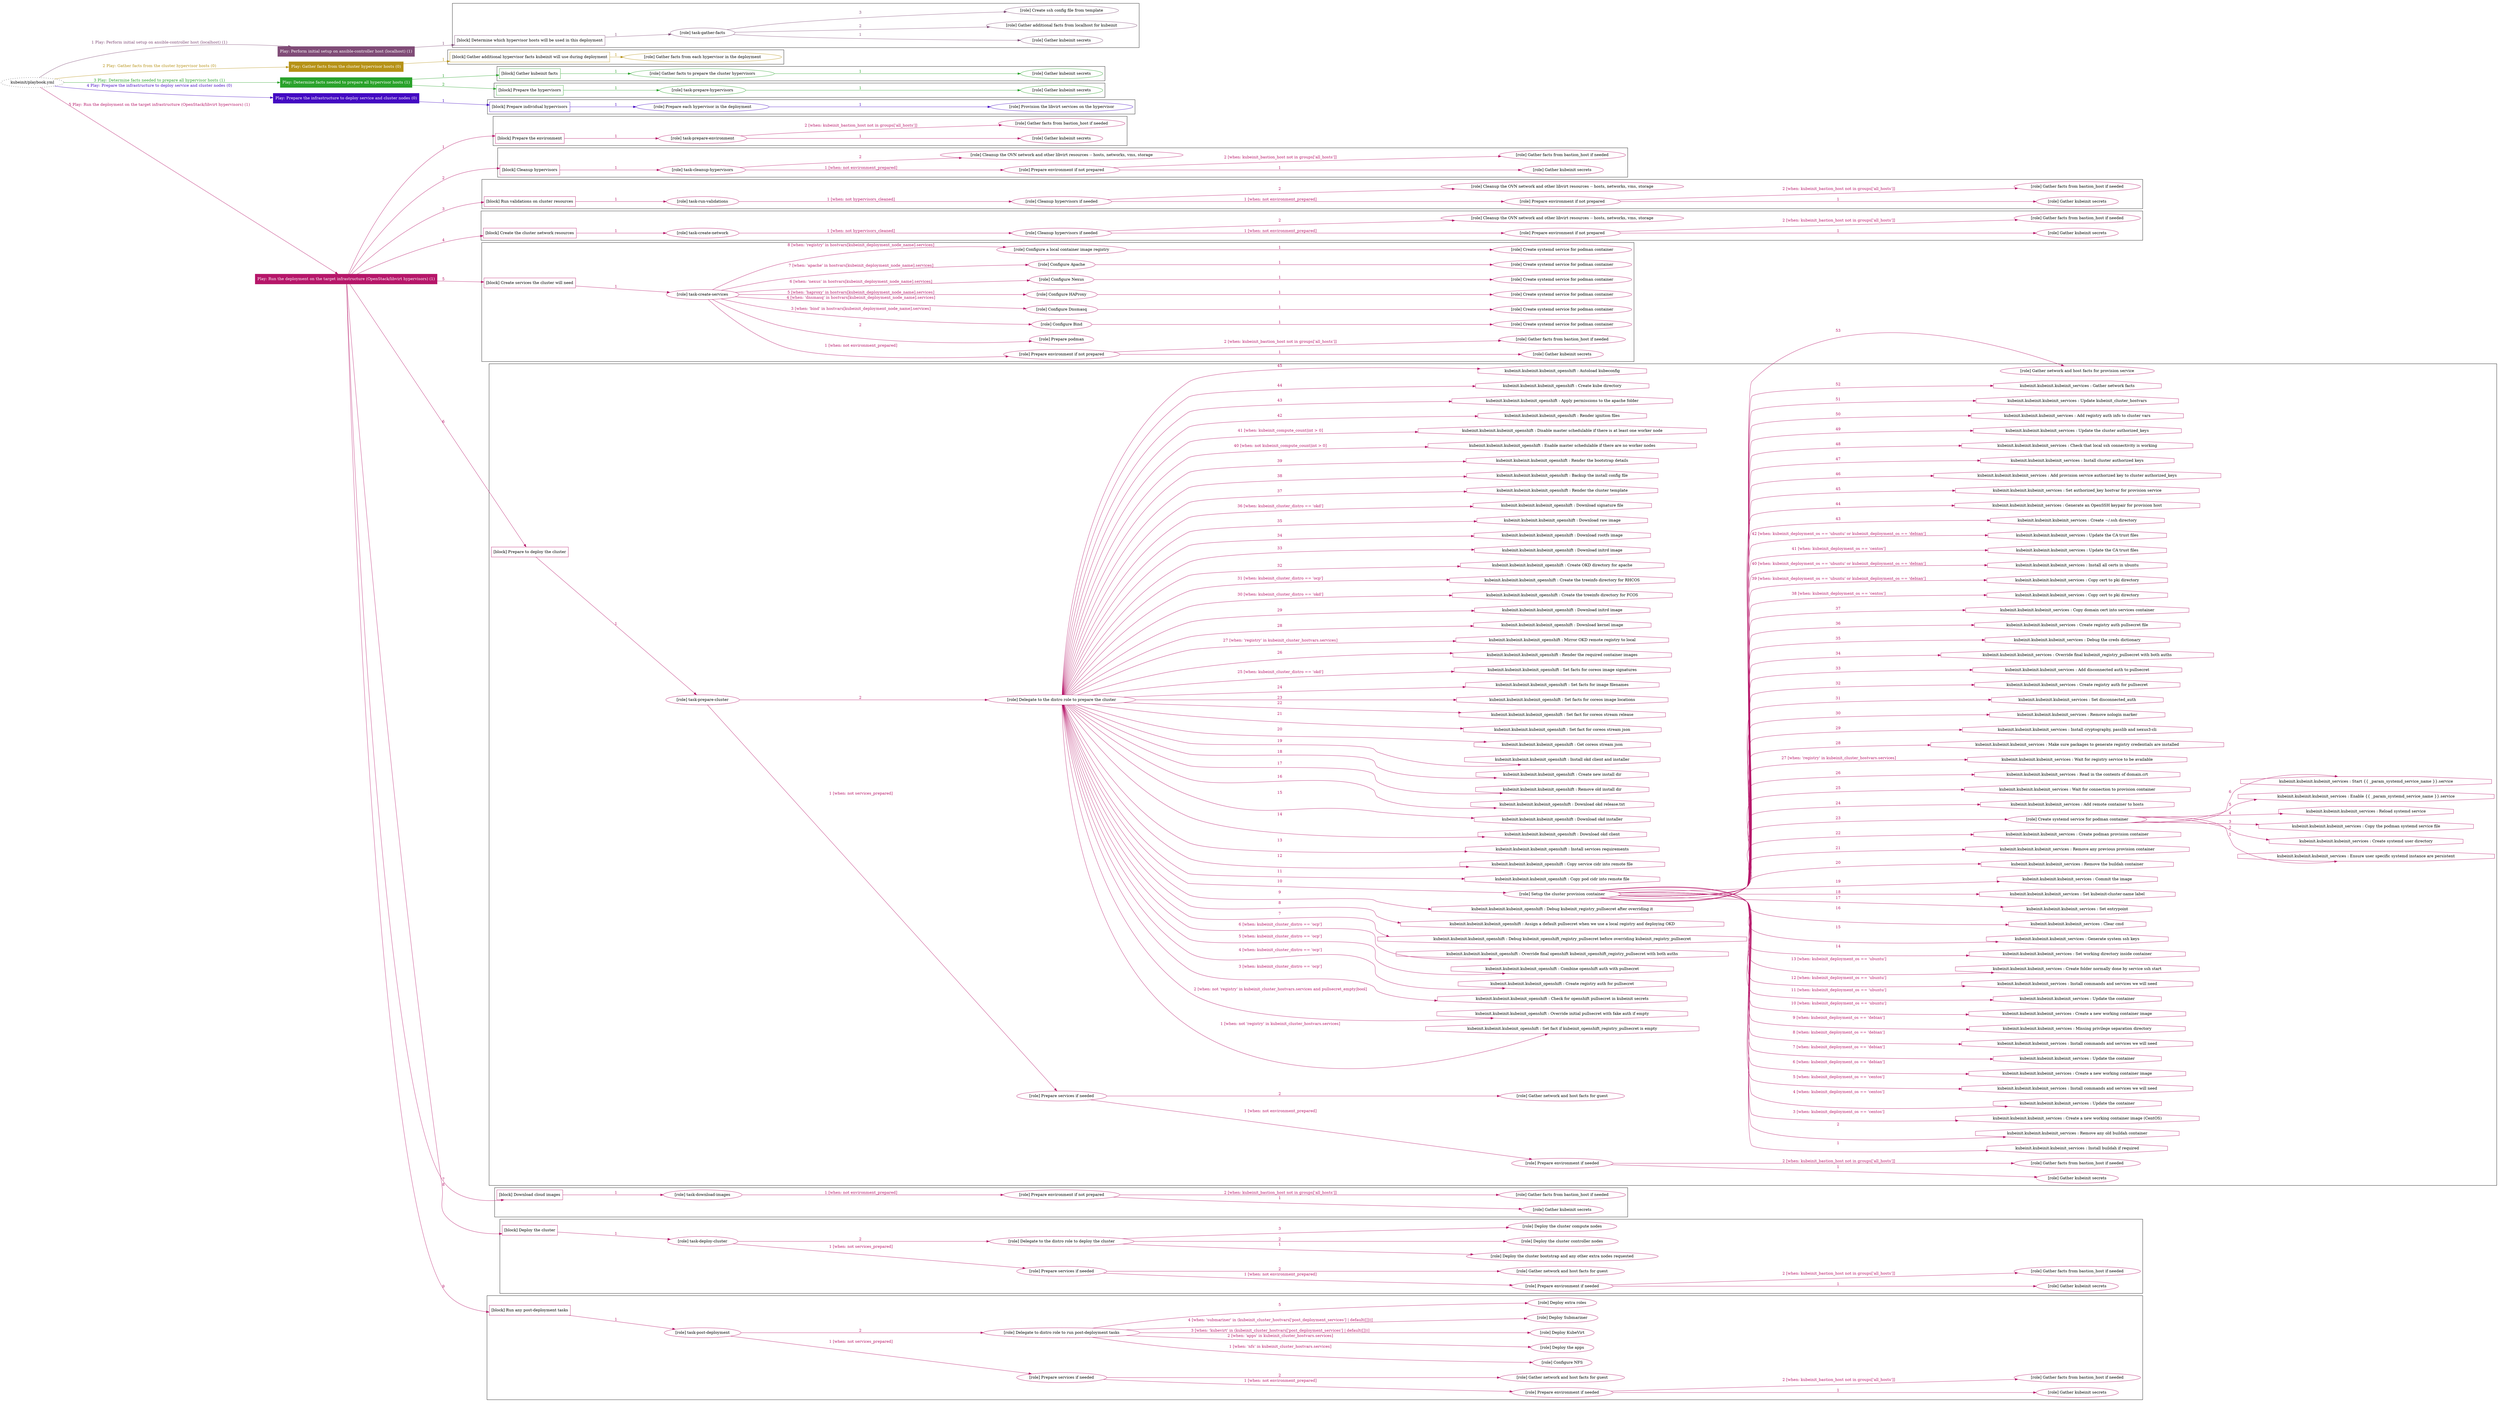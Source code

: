 digraph {
	graph [concentrate=true ordering=in rankdir=LR ratio=fill]
	edge [esep=5 sep=10]
	"kubeinit/playbook.yml" [URL="/home/runner/work/kubeinit/kubeinit/kubeinit/playbook.yml" id=playbook_5694a3db style=dotted]
	"kubeinit/playbook.yml" -> play_b77b0985 [label="1 Play: Perform initial setup on ansible-controller host (localhost) (1)" color="#804c77" fontcolor="#804c77" id=edge_play_b77b0985 labeltooltip="1 Play: Perform initial setup on ansible-controller host (localhost) (1)" tooltip="1 Play: Perform initial setup on ansible-controller host (localhost) (1)"]
	subgraph "Play: Perform initial setup on ansible-controller host (localhost) (1)" {
		play_b77b0985 [label="Play: Perform initial setup on ansible-controller host (localhost) (1)" URL="/home/runner/work/kubeinit/kubeinit/kubeinit/playbook.yml" color="#804c77" fontcolor="#ffffff" id=play_b77b0985 shape=box style=filled tooltip=localhost]
		play_b77b0985 -> block_9316ba45 [label=1 color="#804c77" fontcolor="#804c77" id=edge_block_9316ba45 labeltooltip=1 tooltip=1]
		subgraph cluster_block_9316ba45 {
			block_9316ba45 [label="[block] Determine which hypervisor hosts will be used in this deployment" URL="/home/runner/work/kubeinit/kubeinit/kubeinit/playbook.yml" color="#804c77" id=block_9316ba45 labeltooltip="Determine which hypervisor hosts will be used in this deployment" shape=box tooltip="Determine which hypervisor hosts will be used in this deployment"]
			block_9316ba45 -> role_3829c866 [label="1 " color="#804c77" fontcolor="#804c77" id=edge_role_3829c866 labeltooltip="1 " tooltip="1 "]
			subgraph "task-gather-facts" {
				role_3829c866 [label="[role] task-gather-facts" URL="/home/runner/work/kubeinit/kubeinit/kubeinit/playbook.yml" color="#804c77" id=role_3829c866 tooltip="task-gather-facts"]
				role_3829c866 -> role_b31fb909 [label="1 " color="#804c77" fontcolor="#804c77" id=edge_role_b31fb909 labeltooltip="1 " tooltip="1 "]
				subgraph "Gather kubeinit secrets" {
					role_b31fb909 [label="[role] Gather kubeinit secrets" URL="/home/runner/.ansible/collections/ansible_collections/kubeinit/kubeinit/roles/kubeinit_prepare/tasks/build_hypervisors_group.yml" color="#804c77" id=role_b31fb909 tooltip="Gather kubeinit secrets"]
				}
				role_3829c866 -> role_ee547fc7 [label="2 " color="#804c77" fontcolor="#804c77" id=edge_role_ee547fc7 labeltooltip="2 " tooltip="2 "]
				subgraph "Gather additional facts from localhost for kubeinit" {
					role_ee547fc7 [label="[role] Gather additional facts from localhost for kubeinit" URL="/home/runner/.ansible/collections/ansible_collections/kubeinit/kubeinit/roles/kubeinit_prepare/tasks/build_hypervisors_group.yml" color="#804c77" id=role_ee547fc7 tooltip="Gather additional facts from localhost for kubeinit"]
				}
				role_3829c866 -> role_990ea266 [label="3 " color="#804c77" fontcolor="#804c77" id=edge_role_990ea266 labeltooltip="3 " tooltip="3 "]
				subgraph "Create ssh config file from template" {
					role_990ea266 [label="[role] Create ssh config file from template" URL="/home/runner/.ansible/collections/ansible_collections/kubeinit/kubeinit/roles/kubeinit_prepare/tasks/build_hypervisors_group.yml" color="#804c77" id=role_990ea266 tooltip="Create ssh config file from template"]
				}
			}
		}
	}
	"kubeinit/playbook.yml" -> play_b12b1c03 [label="2 Play: Gather facts from the cluster hypervisor hosts (0)" color="#b69216" fontcolor="#b69216" id=edge_play_b12b1c03 labeltooltip="2 Play: Gather facts from the cluster hypervisor hosts (0)" tooltip="2 Play: Gather facts from the cluster hypervisor hosts (0)"]
	subgraph "Play: Gather facts from the cluster hypervisor hosts (0)" {
		play_b12b1c03 [label="Play: Gather facts from the cluster hypervisor hosts (0)" URL="/home/runner/work/kubeinit/kubeinit/kubeinit/playbook.yml" color="#b69216" fontcolor="#ffffff" id=play_b12b1c03 shape=box style=filled tooltip="Play: Gather facts from the cluster hypervisor hosts (0)"]
		play_b12b1c03 -> block_36092b8d [label=1 color="#b69216" fontcolor="#b69216" id=edge_block_36092b8d labeltooltip=1 tooltip=1]
		subgraph cluster_block_36092b8d {
			block_36092b8d [label="[block] Gather additional hypervisor facts kubeinit will use during deployment" URL="/home/runner/work/kubeinit/kubeinit/kubeinit/playbook.yml" color="#b69216" id=block_36092b8d labeltooltip="Gather additional hypervisor facts kubeinit will use during deployment" shape=box tooltip="Gather additional hypervisor facts kubeinit will use during deployment"]
			block_36092b8d -> role_109b2b5d [label="1 " color="#b69216" fontcolor="#b69216" id=edge_role_109b2b5d labeltooltip="1 " tooltip="1 "]
			subgraph "Gather facts from each hypervisor in the deployment" {
				role_109b2b5d [label="[role] Gather facts from each hypervisor in the deployment" URL="/home/runner/work/kubeinit/kubeinit/kubeinit/playbook.yml" color="#b69216" id=role_109b2b5d tooltip="Gather facts from each hypervisor in the deployment"]
			}
		}
	}
	"kubeinit/playbook.yml" -> play_5d1c48fe [label="3 Play: Determine facts needed to prepare all hypervisor hosts (1)" color="#2aa22b" fontcolor="#2aa22b" id=edge_play_5d1c48fe labeltooltip="3 Play: Determine facts needed to prepare all hypervisor hosts (1)" tooltip="3 Play: Determine facts needed to prepare all hypervisor hosts (1)"]
	subgraph "Play: Determine facts needed to prepare all hypervisor hosts (1)" {
		play_5d1c48fe [label="Play: Determine facts needed to prepare all hypervisor hosts (1)" URL="/home/runner/work/kubeinit/kubeinit/kubeinit/playbook.yml" color="#2aa22b" fontcolor="#ffffff" id=play_5d1c48fe shape=box style=filled tooltip=localhost]
		play_5d1c48fe -> block_22f101e0 [label=1 color="#2aa22b" fontcolor="#2aa22b" id=edge_block_22f101e0 labeltooltip=1 tooltip=1]
		subgraph cluster_block_22f101e0 {
			block_22f101e0 [label="[block] Gather kubeinit facts" URL="/home/runner/work/kubeinit/kubeinit/kubeinit/playbook.yml" color="#2aa22b" id=block_22f101e0 labeltooltip="Gather kubeinit facts" shape=box tooltip="Gather kubeinit facts"]
			block_22f101e0 -> role_7b8bfc36 [label="1 " color="#2aa22b" fontcolor="#2aa22b" id=edge_role_7b8bfc36 labeltooltip="1 " tooltip="1 "]
			subgraph "Gather facts to prepare the cluster hypervisors" {
				role_7b8bfc36 [label="[role] Gather facts to prepare the cluster hypervisors" URL="/home/runner/work/kubeinit/kubeinit/kubeinit/playbook.yml" color="#2aa22b" id=role_7b8bfc36 tooltip="Gather facts to prepare the cluster hypervisors"]
				role_7b8bfc36 -> role_d01a8a06 [label="1 " color="#2aa22b" fontcolor="#2aa22b" id=edge_role_d01a8a06 labeltooltip="1 " tooltip="1 "]
				subgraph "Gather kubeinit secrets" {
					role_d01a8a06 [label="[role] Gather kubeinit secrets" URL="/home/runner/.ansible/collections/ansible_collections/kubeinit/kubeinit/roles/kubeinit_prepare/tasks/gather_kubeinit_facts.yml" color="#2aa22b" id=role_d01a8a06 tooltip="Gather kubeinit secrets"]
				}
			}
		}
		play_5d1c48fe -> block_1edc60a5 [label=2 color="#2aa22b" fontcolor="#2aa22b" id=edge_block_1edc60a5 labeltooltip=2 tooltip=2]
		subgraph cluster_block_1edc60a5 {
			block_1edc60a5 [label="[block] Prepare the hypervisors" URL="/home/runner/work/kubeinit/kubeinit/kubeinit/playbook.yml" color="#2aa22b" id=block_1edc60a5 labeltooltip="Prepare the hypervisors" shape=box tooltip="Prepare the hypervisors"]
			block_1edc60a5 -> role_3d5fef9f [label="1 " color="#2aa22b" fontcolor="#2aa22b" id=edge_role_3d5fef9f labeltooltip="1 " tooltip="1 "]
			subgraph "task-prepare-hypervisors" {
				role_3d5fef9f [label="[role] task-prepare-hypervisors" URL="/home/runner/work/kubeinit/kubeinit/kubeinit/playbook.yml" color="#2aa22b" id=role_3d5fef9f tooltip="task-prepare-hypervisors"]
				role_3d5fef9f -> role_2b2cd508 [label="1 " color="#2aa22b" fontcolor="#2aa22b" id=edge_role_2b2cd508 labeltooltip="1 " tooltip="1 "]
				subgraph "Gather kubeinit secrets" {
					role_2b2cd508 [label="[role] Gather kubeinit secrets" URL="/home/runner/.ansible/collections/ansible_collections/kubeinit/kubeinit/roles/kubeinit_prepare/tasks/gather_kubeinit_facts.yml" color="#2aa22b" id=role_2b2cd508 tooltip="Gather kubeinit secrets"]
				}
			}
		}
	}
	"kubeinit/playbook.yml" -> play_a82e9411 [label="4 Play: Prepare the infrastructure to deploy service and cluster nodes (0)" color="#430ac2" fontcolor="#430ac2" id=edge_play_a82e9411 labeltooltip="4 Play: Prepare the infrastructure to deploy service and cluster nodes (0)" tooltip="4 Play: Prepare the infrastructure to deploy service and cluster nodes (0)"]
	subgraph "Play: Prepare the infrastructure to deploy service and cluster nodes (0)" {
		play_a82e9411 [label="Play: Prepare the infrastructure to deploy service and cluster nodes (0)" URL="/home/runner/work/kubeinit/kubeinit/kubeinit/playbook.yml" color="#430ac2" fontcolor="#ffffff" id=play_a82e9411 shape=box style=filled tooltip="Play: Prepare the infrastructure to deploy service and cluster nodes (0)"]
		play_a82e9411 -> block_d76835d4 [label=1 color="#430ac2" fontcolor="#430ac2" id=edge_block_d76835d4 labeltooltip=1 tooltip=1]
		subgraph cluster_block_d76835d4 {
			block_d76835d4 [label="[block] Prepare individual hypervisors" URL="/home/runner/work/kubeinit/kubeinit/kubeinit/playbook.yml" color="#430ac2" id=block_d76835d4 labeltooltip="Prepare individual hypervisors" shape=box tooltip="Prepare individual hypervisors"]
			block_d76835d4 -> role_df5fc2b9 [label="1 " color="#430ac2" fontcolor="#430ac2" id=edge_role_df5fc2b9 labeltooltip="1 " tooltip="1 "]
			subgraph "Prepare each hypervisor in the deployment" {
				role_df5fc2b9 [label="[role] Prepare each hypervisor in the deployment" URL="/home/runner/work/kubeinit/kubeinit/kubeinit/playbook.yml" color="#430ac2" id=role_df5fc2b9 tooltip="Prepare each hypervisor in the deployment"]
				role_df5fc2b9 -> role_aae5ff61 [label="1 " color="#430ac2" fontcolor="#430ac2" id=edge_role_aae5ff61 labeltooltip="1 " tooltip="1 "]
				subgraph "Provision the libvirt services on the hypervisor" {
					role_aae5ff61 [label="[role] Provision the libvirt services on the hypervisor" URL="/home/runner/.ansible/collections/ansible_collections/kubeinit/kubeinit/roles/kubeinit_prepare/tasks/prepare_hypervisor.yml" color="#430ac2" id=role_aae5ff61 tooltip="Provision the libvirt services on the hypervisor"]
				}
			}
		}
	}
	"kubeinit/playbook.yml" -> play_a4266319 [label="5 Play: Run the deployment on the target infrastructure (OpenStack/libvirt hypervisors) (1)" color="#b61669" fontcolor="#b61669" id=edge_play_a4266319 labeltooltip="5 Play: Run the deployment on the target infrastructure (OpenStack/libvirt hypervisors) (1)" tooltip="5 Play: Run the deployment on the target infrastructure (OpenStack/libvirt hypervisors) (1)"]
	subgraph "Play: Run the deployment on the target infrastructure (OpenStack/libvirt hypervisors) (1)" {
		play_a4266319 [label="Play: Run the deployment on the target infrastructure (OpenStack/libvirt hypervisors) (1)" URL="/home/runner/work/kubeinit/kubeinit/kubeinit/playbook.yml" color="#b61669" fontcolor="#ffffff" id=play_a4266319 shape=box style=filled tooltip=localhost]
		play_a4266319 -> block_47cf52cf [label=1 color="#b61669" fontcolor="#b61669" id=edge_block_47cf52cf labeltooltip=1 tooltip=1]
		subgraph cluster_block_47cf52cf {
			block_47cf52cf [label="[block] Prepare the environment" URL="/home/runner/work/kubeinit/kubeinit/kubeinit/playbook.yml" color="#b61669" id=block_47cf52cf labeltooltip="Prepare the environment" shape=box tooltip="Prepare the environment"]
			block_47cf52cf -> role_847d3379 [label="1 " color="#b61669" fontcolor="#b61669" id=edge_role_847d3379 labeltooltip="1 " tooltip="1 "]
			subgraph "task-prepare-environment" {
				role_847d3379 [label="[role] task-prepare-environment" URL="/home/runner/work/kubeinit/kubeinit/kubeinit/playbook.yml" color="#b61669" id=role_847d3379 tooltip="task-prepare-environment"]
				role_847d3379 -> role_bb31f540 [label="1 " color="#b61669" fontcolor="#b61669" id=edge_role_bb31f540 labeltooltip="1 " tooltip="1 "]
				subgraph "Gather kubeinit secrets" {
					role_bb31f540 [label="[role] Gather kubeinit secrets" URL="/home/runner/.ansible/collections/ansible_collections/kubeinit/kubeinit/roles/kubeinit_prepare/tasks/gather_kubeinit_facts.yml" color="#b61669" id=role_bb31f540 tooltip="Gather kubeinit secrets"]
				}
				role_847d3379 -> role_9fc84c5e [label="2 [when: kubeinit_bastion_host not in groups['all_hosts']]" color="#b61669" fontcolor="#b61669" id=edge_role_9fc84c5e labeltooltip="2 [when: kubeinit_bastion_host not in groups['all_hosts']]" tooltip="2 [when: kubeinit_bastion_host not in groups['all_hosts']]"]
				subgraph "Gather facts from bastion_host if needed" {
					role_9fc84c5e [label="[role] Gather facts from bastion_host if needed" URL="/home/runner/.ansible/collections/ansible_collections/kubeinit/kubeinit/roles/kubeinit_prepare/tasks/main.yml" color="#b61669" id=role_9fc84c5e tooltip="Gather facts from bastion_host if needed"]
				}
			}
		}
		play_a4266319 -> block_015cbc00 [label=2 color="#b61669" fontcolor="#b61669" id=edge_block_015cbc00 labeltooltip=2 tooltip=2]
		subgraph cluster_block_015cbc00 {
			block_015cbc00 [label="[block] Cleanup hypervisors" URL="/home/runner/work/kubeinit/kubeinit/kubeinit/playbook.yml" color="#b61669" id=block_015cbc00 labeltooltip="Cleanup hypervisors" shape=box tooltip="Cleanup hypervisors"]
			block_015cbc00 -> role_aea3e4c4 [label="1 " color="#b61669" fontcolor="#b61669" id=edge_role_aea3e4c4 labeltooltip="1 " tooltip="1 "]
			subgraph "task-cleanup-hypervisors" {
				role_aea3e4c4 [label="[role] task-cleanup-hypervisors" URL="/home/runner/work/kubeinit/kubeinit/kubeinit/playbook.yml" color="#b61669" id=role_aea3e4c4 tooltip="task-cleanup-hypervisors"]
				role_aea3e4c4 -> role_251b60b8 [label="1 [when: not environment_prepared]" color="#b61669" fontcolor="#b61669" id=edge_role_251b60b8 labeltooltip="1 [when: not environment_prepared]" tooltip="1 [when: not environment_prepared]"]
				subgraph "Prepare environment if not prepared" {
					role_251b60b8 [label="[role] Prepare environment if not prepared" URL="/home/runner/.ansible/collections/ansible_collections/kubeinit/kubeinit/roles/kubeinit_libvirt/tasks/cleanup_hypervisors.yml" color="#b61669" id=role_251b60b8 tooltip="Prepare environment if not prepared"]
					role_251b60b8 -> role_9007613d [label="1 " color="#b61669" fontcolor="#b61669" id=edge_role_9007613d labeltooltip="1 " tooltip="1 "]
					subgraph "Gather kubeinit secrets" {
						role_9007613d [label="[role] Gather kubeinit secrets" URL="/home/runner/.ansible/collections/ansible_collections/kubeinit/kubeinit/roles/kubeinit_prepare/tasks/gather_kubeinit_facts.yml" color="#b61669" id=role_9007613d tooltip="Gather kubeinit secrets"]
					}
					role_251b60b8 -> role_fc55015b [label="2 [when: kubeinit_bastion_host not in groups['all_hosts']]" color="#b61669" fontcolor="#b61669" id=edge_role_fc55015b labeltooltip="2 [when: kubeinit_bastion_host not in groups['all_hosts']]" tooltip="2 [when: kubeinit_bastion_host not in groups['all_hosts']]"]
					subgraph "Gather facts from bastion_host if needed" {
						role_fc55015b [label="[role] Gather facts from bastion_host if needed" URL="/home/runner/.ansible/collections/ansible_collections/kubeinit/kubeinit/roles/kubeinit_prepare/tasks/main.yml" color="#b61669" id=role_fc55015b tooltip="Gather facts from bastion_host if needed"]
					}
				}
				role_aea3e4c4 -> role_3662a571 [label="2 " color="#b61669" fontcolor="#b61669" id=edge_role_3662a571 labeltooltip="2 " tooltip="2 "]
				subgraph "Cleanup the OVN network and other libvirt resources -- hosts, networks, vms, storage" {
					role_3662a571 [label="[role] Cleanup the OVN network and other libvirt resources -- hosts, networks, vms, storage" URL="/home/runner/.ansible/collections/ansible_collections/kubeinit/kubeinit/roles/kubeinit_libvirt/tasks/cleanup_hypervisors.yml" color="#b61669" id=role_3662a571 tooltip="Cleanup the OVN network and other libvirt resources -- hosts, networks, vms, storage"]
				}
			}
		}
		play_a4266319 -> block_2af9fa6b [label=3 color="#b61669" fontcolor="#b61669" id=edge_block_2af9fa6b labeltooltip=3 tooltip=3]
		subgraph cluster_block_2af9fa6b {
			block_2af9fa6b [label="[block] Run validations on cluster resources" URL="/home/runner/work/kubeinit/kubeinit/kubeinit/playbook.yml" color="#b61669" id=block_2af9fa6b labeltooltip="Run validations on cluster resources" shape=box tooltip="Run validations on cluster resources"]
			block_2af9fa6b -> role_596b9cfd [label="1 " color="#b61669" fontcolor="#b61669" id=edge_role_596b9cfd labeltooltip="1 " tooltip="1 "]
			subgraph "task-run-validations" {
				role_596b9cfd [label="[role] task-run-validations" URL="/home/runner/work/kubeinit/kubeinit/kubeinit/playbook.yml" color="#b61669" id=role_596b9cfd tooltip="task-run-validations"]
				role_596b9cfd -> role_eeec3e8e [label="1 [when: not hypervisors_cleaned]" color="#b61669" fontcolor="#b61669" id=edge_role_eeec3e8e labeltooltip="1 [when: not hypervisors_cleaned]" tooltip="1 [when: not hypervisors_cleaned]"]
				subgraph "Cleanup hypervisors if needed" {
					role_eeec3e8e [label="[role] Cleanup hypervisors if needed" URL="/home/runner/.ansible/collections/ansible_collections/kubeinit/kubeinit/roles/kubeinit_validations/tasks/main.yml" color="#b61669" id=role_eeec3e8e tooltip="Cleanup hypervisors if needed"]
					role_eeec3e8e -> role_8a265938 [label="1 [when: not environment_prepared]" color="#b61669" fontcolor="#b61669" id=edge_role_8a265938 labeltooltip="1 [when: not environment_prepared]" tooltip="1 [when: not environment_prepared]"]
					subgraph "Prepare environment if not prepared" {
						role_8a265938 [label="[role] Prepare environment if not prepared" URL="/home/runner/.ansible/collections/ansible_collections/kubeinit/kubeinit/roles/kubeinit_libvirt/tasks/cleanup_hypervisors.yml" color="#b61669" id=role_8a265938 tooltip="Prepare environment if not prepared"]
						role_8a265938 -> role_2c942c4b [label="1 " color="#b61669" fontcolor="#b61669" id=edge_role_2c942c4b labeltooltip="1 " tooltip="1 "]
						subgraph "Gather kubeinit secrets" {
							role_2c942c4b [label="[role] Gather kubeinit secrets" URL="/home/runner/.ansible/collections/ansible_collections/kubeinit/kubeinit/roles/kubeinit_prepare/tasks/gather_kubeinit_facts.yml" color="#b61669" id=role_2c942c4b tooltip="Gather kubeinit secrets"]
						}
						role_8a265938 -> role_baafa206 [label="2 [when: kubeinit_bastion_host not in groups['all_hosts']]" color="#b61669" fontcolor="#b61669" id=edge_role_baafa206 labeltooltip="2 [when: kubeinit_bastion_host not in groups['all_hosts']]" tooltip="2 [when: kubeinit_bastion_host not in groups['all_hosts']]"]
						subgraph "Gather facts from bastion_host if needed" {
							role_baafa206 [label="[role] Gather facts from bastion_host if needed" URL="/home/runner/.ansible/collections/ansible_collections/kubeinit/kubeinit/roles/kubeinit_prepare/tasks/main.yml" color="#b61669" id=role_baafa206 tooltip="Gather facts from bastion_host if needed"]
						}
					}
					role_eeec3e8e -> role_f5715eed [label="2 " color="#b61669" fontcolor="#b61669" id=edge_role_f5715eed labeltooltip="2 " tooltip="2 "]
					subgraph "Cleanup the OVN network and other libvirt resources -- hosts, networks, vms, storage" {
						role_f5715eed [label="[role] Cleanup the OVN network and other libvirt resources -- hosts, networks, vms, storage" URL="/home/runner/.ansible/collections/ansible_collections/kubeinit/kubeinit/roles/kubeinit_libvirt/tasks/cleanup_hypervisors.yml" color="#b61669" id=role_f5715eed tooltip="Cleanup the OVN network and other libvirt resources -- hosts, networks, vms, storage"]
					}
				}
			}
		}
		play_a4266319 -> block_44237d25 [label=4 color="#b61669" fontcolor="#b61669" id=edge_block_44237d25 labeltooltip=4 tooltip=4]
		subgraph cluster_block_44237d25 {
			block_44237d25 [label="[block] Create the cluster network resources" URL="/home/runner/work/kubeinit/kubeinit/kubeinit/playbook.yml" color="#b61669" id=block_44237d25 labeltooltip="Create the cluster network resources" shape=box tooltip="Create the cluster network resources"]
			block_44237d25 -> role_d4d7d6f4 [label="1 " color="#b61669" fontcolor="#b61669" id=edge_role_d4d7d6f4 labeltooltip="1 " tooltip="1 "]
			subgraph "task-create-network" {
				role_d4d7d6f4 [label="[role] task-create-network" URL="/home/runner/work/kubeinit/kubeinit/kubeinit/playbook.yml" color="#b61669" id=role_d4d7d6f4 tooltip="task-create-network"]
				role_d4d7d6f4 -> role_1b725497 [label="1 [when: not hypervisors_cleaned]" color="#b61669" fontcolor="#b61669" id=edge_role_1b725497 labeltooltip="1 [when: not hypervisors_cleaned]" tooltip="1 [when: not hypervisors_cleaned]"]
				subgraph "Cleanup hypervisors if needed" {
					role_1b725497 [label="[role] Cleanup hypervisors if needed" URL="/home/runner/.ansible/collections/ansible_collections/kubeinit/kubeinit/roles/kubeinit_libvirt/tasks/create_network.yml" color="#b61669" id=role_1b725497 tooltip="Cleanup hypervisors if needed"]
					role_1b725497 -> role_55296ac5 [label="1 [when: not environment_prepared]" color="#b61669" fontcolor="#b61669" id=edge_role_55296ac5 labeltooltip="1 [when: not environment_prepared]" tooltip="1 [when: not environment_prepared]"]
					subgraph "Prepare environment if not prepared" {
						role_55296ac5 [label="[role] Prepare environment if not prepared" URL="/home/runner/.ansible/collections/ansible_collections/kubeinit/kubeinit/roles/kubeinit_libvirt/tasks/cleanup_hypervisors.yml" color="#b61669" id=role_55296ac5 tooltip="Prepare environment if not prepared"]
						role_55296ac5 -> role_7c350b18 [label="1 " color="#b61669" fontcolor="#b61669" id=edge_role_7c350b18 labeltooltip="1 " tooltip="1 "]
						subgraph "Gather kubeinit secrets" {
							role_7c350b18 [label="[role] Gather kubeinit secrets" URL="/home/runner/.ansible/collections/ansible_collections/kubeinit/kubeinit/roles/kubeinit_prepare/tasks/gather_kubeinit_facts.yml" color="#b61669" id=role_7c350b18 tooltip="Gather kubeinit secrets"]
						}
						role_55296ac5 -> role_43e1b250 [label="2 [when: kubeinit_bastion_host not in groups['all_hosts']]" color="#b61669" fontcolor="#b61669" id=edge_role_43e1b250 labeltooltip="2 [when: kubeinit_bastion_host not in groups['all_hosts']]" tooltip="2 [when: kubeinit_bastion_host not in groups['all_hosts']]"]
						subgraph "Gather facts from bastion_host if needed" {
							role_43e1b250 [label="[role] Gather facts from bastion_host if needed" URL="/home/runner/.ansible/collections/ansible_collections/kubeinit/kubeinit/roles/kubeinit_prepare/tasks/main.yml" color="#b61669" id=role_43e1b250 tooltip="Gather facts from bastion_host if needed"]
						}
					}
					role_1b725497 -> role_f100add9 [label="2 " color="#b61669" fontcolor="#b61669" id=edge_role_f100add9 labeltooltip="2 " tooltip="2 "]
					subgraph "Cleanup the OVN network and other libvirt resources -- hosts, networks, vms, storage" {
						role_f100add9 [label="[role] Cleanup the OVN network and other libvirt resources -- hosts, networks, vms, storage" URL="/home/runner/.ansible/collections/ansible_collections/kubeinit/kubeinit/roles/kubeinit_libvirt/tasks/cleanup_hypervisors.yml" color="#b61669" id=role_f100add9 tooltip="Cleanup the OVN network and other libvirt resources -- hosts, networks, vms, storage"]
					}
				}
			}
		}
		play_a4266319 -> block_c766dc25 [label=5 color="#b61669" fontcolor="#b61669" id=edge_block_c766dc25 labeltooltip=5 tooltip=5]
		subgraph cluster_block_c766dc25 {
			block_c766dc25 [label="[block] Create services the cluster will need" URL="/home/runner/work/kubeinit/kubeinit/kubeinit/playbook.yml" color="#b61669" id=block_c766dc25 labeltooltip="Create services the cluster will need" shape=box tooltip="Create services the cluster will need"]
			block_c766dc25 -> role_4988f1e7 [label="1 " color="#b61669" fontcolor="#b61669" id=edge_role_4988f1e7 labeltooltip="1 " tooltip="1 "]
			subgraph "task-create-services" {
				role_4988f1e7 [label="[role] task-create-services" URL="/home/runner/work/kubeinit/kubeinit/kubeinit/playbook.yml" color="#b61669" id=role_4988f1e7 tooltip="task-create-services"]
				role_4988f1e7 -> role_ae38bef7 [label="1 [when: not environment_prepared]" color="#b61669" fontcolor="#b61669" id=edge_role_ae38bef7 labeltooltip="1 [when: not environment_prepared]" tooltip="1 [when: not environment_prepared]"]
				subgraph "Prepare environment if not prepared" {
					role_ae38bef7 [label="[role] Prepare environment if not prepared" URL="/home/runner/.ansible/collections/ansible_collections/kubeinit/kubeinit/roles/kubeinit_services/tasks/main.yml" color="#b61669" id=role_ae38bef7 tooltip="Prepare environment if not prepared"]
					role_ae38bef7 -> role_9afbfc34 [label="1 " color="#b61669" fontcolor="#b61669" id=edge_role_9afbfc34 labeltooltip="1 " tooltip="1 "]
					subgraph "Gather kubeinit secrets" {
						role_9afbfc34 [label="[role] Gather kubeinit secrets" URL="/home/runner/.ansible/collections/ansible_collections/kubeinit/kubeinit/roles/kubeinit_prepare/tasks/gather_kubeinit_facts.yml" color="#b61669" id=role_9afbfc34 tooltip="Gather kubeinit secrets"]
					}
					role_ae38bef7 -> role_8b3fa81b [label="2 [when: kubeinit_bastion_host not in groups['all_hosts']]" color="#b61669" fontcolor="#b61669" id=edge_role_8b3fa81b labeltooltip="2 [when: kubeinit_bastion_host not in groups['all_hosts']]" tooltip="2 [when: kubeinit_bastion_host not in groups['all_hosts']]"]
					subgraph "Gather facts from bastion_host if needed" {
						role_8b3fa81b [label="[role] Gather facts from bastion_host if needed" URL="/home/runner/.ansible/collections/ansible_collections/kubeinit/kubeinit/roles/kubeinit_prepare/tasks/main.yml" color="#b61669" id=role_8b3fa81b tooltip="Gather facts from bastion_host if needed"]
					}
				}
				role_4988f1e7 -> role_bc513943 [label="2 " color="#b61669" fontcolor="#b61669" id=edge_role_bc513943 labeltooltip="2 " tooltip="2 "]
				subgraph "Prepare podman" {
					role_bc513943 [label="[role] Prepare podman" URL="/home/runner/.ansible/collections/ansible_collections/kubeinit/kubeinit/roles/kubeinit_services/tasks/00_create_service_pod.yml" color="#b61669" id=role_bc513943 tooltip="Prepare podman"]
				}
				role_4988f1e7 -> role_0068c846 [label="3 [when: 'bind' in hostvars[kubeinit_deployment_node_name].services]" color="#b61669" fontcolor="#b61669" id=edge_role_0068c846 labeltooltip="3 [when: 'bind' in hostvars[kubeinit_deployment_node_name].services]" tooltip="3 [when: 'bind' in hostvars[kubeinit_deployment_node_name].services]"]
				subgraph "Configure Bind" {
					role_0068c846 [label="[role] Configure Bind" URL="/home/runner/.ansible/collections/ansible_collections/kubeinit/kubeinit/roles/kubeinit_services/tasks/start_services_containers.yml" color="#b61669" id=role_0068c846 tooltip="Configure Bind"]
					role_0068c846 -> role_10518175 [label="1 " color="#b61669" fontcolor="#b61669" id=edge_role_10518175 labeltooltip="1 " tooltip="1 "]
					subgraph "Create systemd service for podman container" {
						role_10518175 [label="[role] Create systemd service for podman container" URL="/home/runner/.ansible/collections/ansible_collections/kubeinit/kubeinit/roles/kubeinit_bind/tasks/main.yml" color="#b61669" id=role_10518175 tooltip="Create systemd service for podman container"]
					}
				}
				role_4988f1e7 -> role_af5af753 [label="4 [when: 'dnsmasq' in hostvars[kubeinit_deployment_node_name].services]" color="#b61669" fontcolor="#b61669" id=edge_role_af5af753 labeltooltip="4 [when: 'dnsmasq' in hostvars[kubeinit_deployment_node_name].services]" tooltip="4 [when: 'dnsmasq' in hostvars[kubeinit_deployment_node_name].services]"]
				subgraph "Configure Dnsmasq" {
					role_af5af753 [label="[role] Configure Dnsmasq" URL="/home/runner/.ansible/collections/ansible_collections/kubeinit/kubeinit/roles/kubeinit_services/tasks/start_services_containers.yml" color="#b61669" id=role_af5af753 tooltip="Configure Dnsmasq"]
					role_af5af753 -> role_19d9c3eb [label="1 " color="#b61669" fontcolor="#b61669" id=edge_role_19d9c3eb labeltooltip="1 " tooltip="1 "]
					subgraph "Create systemd service for podman container" {
						role_19d9c3eb [label="[role] Create systemd service for podman container" URL="/home/runner/.ansible/collections/ansible_collections/kubeinit/kubeinit/roles/kubeinit_dnsmasq/tasks/main.yml" color="#b61669" id=role_19d9c3eb tooltip="Create systemd service for podman container"]
					}
				}
				role_4988f1e7 -> role_2e323fff [label="5 [when: 'haproxy' in hostvars[kubeinit_deployment_node_name].services]" color="#b61669" fontcolor="#b61669" id=edge_role_2e323fff labeltooltip="5 [when: 'haproxy' in hostvars[kubeinit_deployment_node_name].services]" tooltip="5 [when: 'haproxy' in hostvars[kubeinit_deployment_node_name].services]"]
				subgraph "Configure HAProxy" {
					role_2e323fff [label="[role] Configure HAProxy" URL="/home/runner/.ansible/collections/ansible_collections/kubeinit/kubeinit/roles/kubeinit_services/tasks/start_services_containers.yml" color="#b61669" id=role_2e323fff tooltip="Configure HAProxy"]
					role_2e323fff -> role_fefa9936 [label="1 " color="#b61669" fontcolor="#b61669" id=edge_role_fefa9936 labeltooltip="1 " tooltip="1 "]
					subgraph "Create systemd service for podman container" {
						role_fefa9936 [label="[role] Create systemd service for podman container" URL="/home/runner/.ansible/collections/ansible_collections/kubeinit/kubeinit/roles/kubeinit_haproxy/tasks/main.yml" color="#b61669" id=role_fefa9936 tooltip="Create systemd service for podman container"]
					}
				}
				role_4988f1e7 -> role_d82b5521 [label="6 [when: 'nexus' in hostvars[kubeinit_deployment_node_name].services]" color="#b61669" fontcolor="#b61669" id=edge_role_d82b5521 labeltooltip="6 [when: 'nexus' in hostvars[kubeinit_deployment_node_name].services]" tooltip="6 [when: 'nexus' in hostvars[kubeinit_deployment_node_name].services]"]
				subgraph "Configure Nexus" {
					role_d82b5521 [label="[role] Configure Nexus" URL="/home/runner/.ansible/collections/ansible_collections/kubeinit/kubeinit/roles/kubeinit_services/tasks/start_services_containers.yml" color="#b61669" id=role_d82b5521 tooltip="Configure Nexus"]
					role_d82b5521 -> role_817e8d15 [label="1 " color="#b61669" fontcolor="#b61669" id=edge_role_817e8d15 labeltooltip="1 " tooltip="1 "]
					subgraph "Create systemd service for podman container" {
						role_817e8d15 [label="[role] Create systemd service for podman container" URL="/home/runner/.ansible/collections/ansible_collections/kubeinit/kubeinit/roles/kubeinit_nexus/tasks/main.yml" color="#b61669" id=role_817e8d15 tooltip="Create systemd service for podman container"]
					}
				}
				role_4988f1e7 -> role_e0c4b12b [label="7 [when: 'apache' in hostvars[kubeinit_deployment_node_name].services]" color="#b61669" fontcolor="#b61669" id=edge_role_e0c4b12b labeltooltip="7 [when: 'apache' in hostvars[kubeinit_deployment_node_name].services]" tooltip="7 [when: 'apache' in hostvars[kubeinit_deployment_node_name].services]"]
				subgraph "Configure Apache" {
					role_e0c4b12b [label="[role] Configure Apache" URL="/home/runner/.ansible/collections/ansible_collections/kubeinit/kubeinit/roles/kubeinit_services/tasks/start_services_containers.yml" color="#b61669" id=role_e0c4b12b tooltip="Configure Apache"]
					role_e0c4b12b -> role_0c12ceca [label="1 " color="#b61669" fontcolor="#b61669" id=edge_role_0c12ceca labeltooltip="1 " tooltip="1 "]
					subgraph "Create systemd service for podman container" {
						role_0c12ceca [label="[role] Create systemd service for podman container" URL="/home/runner/.ansible/collections/ansible_collections/kubeinit/kubeinit/roles/kubeinit_apache/tasks/main.yml" color="#b61669" id=role_0c12ceca tooltip="Create systemd service for podman container"]
					}
				}
				role_4988f1e7 -> role_bfc0bd90 [label="8 [when: 'registry' in hostvars[kubeinit_deployment_node_name].services]" color="#b61669" fontcolor="#b61669" id=edge_role_bfc0bd90 labeltooltip="8 [when: 'registry' in hostvars[kubeinit_deployment_node_name].services]" tooltip="8 [when: 'registry' in hostvars[kubeinit_deployment_node_name].services]"]
				subgraph "Configure a local container image registry" {
					role_bfc0bd90 [label="[role] Configure a local container image registry" URL="/home/runner/.ansible/collections/ansible_collections/kubeinit/kubeinit/roles/kubeinit_services/tasks/start_services_containers.yml" color="#b61669" id=role_bfc0bd90 tooltip="Configure a local container image registry"]
					role_bfc0bd90 -> role_b86d3b49 [label="1 " color="#b61669" fontcolor="#b61669" id=edge_role_b86d3b49 labeltooltip="1 " tooltip="1 "]
					subgraph "Create systemd service for podman container" {
						role_b86d3b49 [label="[role] Create systemd service for podman container" URL="/home/runner/.ansible/collections/ansible_collections/kubeinit/kubeinit/roles/kubeinit_registry/tasks/main.yml" color="#b61669" id=role_b86d3b49 tooltip="Create systemd service for podman container"]
					}
				}
			}
		}
		play_a4266319 -> block_3b1f73a7 [label=6 color="#b61669" fontcolor="#b61669" id=edge_block_3b1f73a7 labeltooltip=6 tooltip=6]
		subgraph cluster_block_3b1f73a7 {
			block_3b1f73a7 [label="[block] Prepare to deploy the cluster" URL="/home/runner/work/kubeinit/kubeinit/kubeinit/playbook.yml" color="#b61669" id=block_3b1f73a7 labeltooltip="Prepare to deploy the cluster" shape=box tooltip="Prepare to deploy the cluster"]
			block_3b1f73a7 -> role_8e60c390 [label="1 " color="#b61669" fontcolor="#b61669" id=edge_role_8e60c390 labeltooltip="1 " tooltip="1 "]
			subgraph "task-prepare-cluster" {
				role_8e60c390 [label="[role] task-prepare-cluster" URL="/home/runner/work/kubeinit/kubeinit/kubeinit/playbook.yml" color="#b61669" id=role_8e60c390 tooltip="task-prepare-cluster"]
				role_8e60c390 -> role_f0936e1a [label="1 [when: not services_prepared]" color="#b61669" fontcolor="#b61669" id=edge_role_f0936e1a labeltooltip="1 [when: not services_prepared]" tooltip="1 [when: not services_prepared]"]
				subgraph "Prepare services if needed" {
					role_f0936e1a [label="[role] Prepare services if needed" URL="/home/runner/.ansible/collections/ansible_collections/kubeinit/kubeinit/roles/kubeinit_prepare/tasks/prepare_cluster.yml" color="#b61669" id=role_f0936e1a tooltip="Prepare services if needed"]
					role_f0936e1a -> role_e3df0ead [label="1 [when: not environment_prepared]" color="#b61669" fontcolor="#b61669" id=edge_role_e3df0ead labeltooltip="1 [when: not environment_prepared]" tooltip="1 [when: not environment_prepared]"]
					subgraph "Prepare environment if needed" {
						role_e3df0ead [label="[role] Prepare environment if needed" URL="/home/runner/.ansible/collections/ansible_collections/kubeinit/kubeinit/roles/kubeinit_services/tasks/prepare_services.yml" color="#b61669" id=role_e3df0ead tooltip="Prepare environment if needed"]
						role_e3df0ead -> role_a7cc3e2c [label="1 " color="#b61669" fontcolor="#b61669" id=edge_role_a7cc3e2c labeltooltip="1 " tooltip="1 "]
						subgraph "Gather kubeinit secrets" {
							role_a7cc3e2c [label="[role] Gather kubeinit secrets" URL="/home/runner/.ansible/collections/ansible_collections/kubeinit/kubeinit/roles/kubeinit_prepare/tasks/gather_kubeinit_facts.yml" color="#b61669" id=role_a7cc3e2c tooltip="Gather kubeinit secrets"]
						}
						role_e3df0ead -> role_4589da39 [label="2 [when: kubeinit_bastion_host not in groups['all_hosts']]" color="#b61669" fontcolor="#b61669" id=edge_role_4589da39 labeltooltip="2 [when: kubeinit_bastion_host not in groups['all_hosts']]" tooltip="2 [when: kubeinit_bastion_host not in groups['all_hosts']]"]
						subgraph "Gather facts from bastion_host if needed" {
							role_4589da39 [label="[role] Gather facts from bastion_host if needed" URL="/home/runner/.ansible/collections/ansible_collections/kubeinit/kubeinit/roles/kubeinit_prepare/tasks/main.yml" color="#b61669" id=role_4589da39 tooltip="Gather facts from bastion_host if needed"]
						}
					}
					role_f0936e1a -> role_9745fd9a [label="2 " color="#b61669" fontcolor="#b61669" id=edge_role_9745fd9a labeltooltip="2 " tooltip="2 "]
					subgraph "Gather network and host facts for guest" {
						role_9745fd9a [label="[role] Gather network and host facts for guest" URL="/home/runner/.ansible/collections/ansible_collections/kubeinit/kubeinit/roles/kubeinit_services/tasks/prepare_services.yml" color="#b61669" id=role_9745fd9a tooltip="Gather network and host facts for guest"]
					}
				}
				role_8e60c390 -> role_04dcdb21 [label="2 " color="#b61669" fontcolor="#b61669" id=edge_role_04dcdb21 labeltooltip="2 " tooltip="2 "]
				subgraph "Delegate to the distro role to prepare the cluster" {
					role_04dcdb21 [label="[role] Delegate to the distro role to prepare the cluster" URL="/home/runner/.ansible/collections/ansible_collections/kubeinit/kubeinit/roles/kubeinit_prepare/tasks/prepare_cluster.yml" color="#b61669" id=role_04dcdb21 tooltip="Delegate to the distro role to prepare the cluster"]
					task_592f3328 [label="kubeinit.kubeinit.kubeinit_openshift : Set fact if kubeinit_openshift_registry_pullsecret is empty" URL="/home/runner/.ansible/collections/ansible_collections/kubeinit/kubeinit/roles/kubeinit_openshift/tasks/prepare_cluster.yml" color="#b61669" id=task_592f3328 shape=octagon tooltip="kubeinit.kubeinit.kubeinit_openshift : Set fact if kubeinit_openshift_registry_pullsecret is empty"]
					role_04dcdb21 -> task_592f3328 [label="1 [when: not 'registry' in kubeinit_cluster_hostvars.services]" color="#b61669" fontcolor="#b61669" id=edge_task_592f3328 labeltooltip="1 [when: not 'registry' in kubeinit_cluster_hostvars.services]" tooltip="1 [when: not 'registry' in kubeinit_cluster_hostvars.services]"]
					task_15262c62 [label="kubeinit.kubeinit.kubeinit_openshift : Override initial pullsecret with fake auth if empty" URL="/home/runner/.ansible/collections/ansible_collections/kubeinit/kubeinit/roles/kubeinit_openshift/tasks/prepare_cluster.yml" color="#b61669" id=task_15262c62 shape=octagon tooltip="kubeinit.kubeinit.kubeinit_openshift : Override initial pullsecret with fake auth if empty"]
					role_04dcdb21 -> task_15262c62 [label="2 [when: not 'registry' in kubeinit_cluster_hostvars.services and pullsecret_empty|bool]" color="#b61669" fontcolor="#b61669" id=edge_task_15262c62 labeltooltip="2 [when: not 'registry' in kubeinit_cluster_hostvars.services and pullsecret_empty|bool]" tooltip="2 [when: not 'registry' in kubeinit_cluster_hostvars.services and pullsecret_empty|bool]"]
					task_fab82ab8 [label="kubeinit.kubeinit.kubeinit_openshift : Check for openshift pullsecret in kubeinit secrets" URL="/home/runner/.ansible/collections/ansible_collections/kubeinit/kubeinit/roles/kubeinit_openshift/tasks/prepare_cluster.yml" color="#b61669" id=task_fab82ab8 shape=octagon tooltip="kubeinit.kubeinit.kubeinit_openshift : Check for openshift pullsecret in kubeinit secrets"]
					role_04dcdb21 -> task_fab82ab8 [label="3 [when: kubeinit_cluster_distro == 'ocp']" color="#b61669" fontcolor="#b61669" id=edge_task_fab82ab8 labeltooltip="3 [when: kubeinit_cluster_distro == 'ocp']" tooltip="3 [when: kubeinit_cluster_distro == 'ocp']"]
					task_44d91088 [label="kubeinit.kubeinit.kubeinit_openshift : Create registry auth for pullsecret" URL="/home/runner/.ansible/collections/ansible_collections/kubeinit/kubeinit/roles/kubeinit_openshift/tasks/prepare_cluster.yml" color="#b61669" id=task_44d91088 shape=octagon tooltip="kubeinit.kubeinit.kubeinit_openshift : Create registry auth for pullsecret"]
					role_04dcdb21 -> task_44d91088 [label="4 [when: kubeinit_cluster_distro == 'ocp']" color="#b61669" fontcolor="#b61669" id=edge_task_44d91088 labeltooltip="4 [when: kubeinit_cluster_distro == 'ocp']" tooltip="4 [when: kubeinit_cluster_distro == 'ocp']"]
					task_648b6d63 [label="kubeinit.kubeinit.kubeinit_openshift : Combine openshift auth with pullsecret" URL="/home/runner/.ansible/collections/ansible_collections/kubeinit/kubeinit/roles/kubeinit_openshift/tasks/prepare_cluster.yml" color="#b61669" id=task_648b6d63 shape=octagon tooltip="kubeinit.kubeinit.kubeinit_openshift : Combine openshift auth with pullsecret"]
					role_04dcdb21 -> task_648b6d63 [label="5 [when: kubeinit_cluster_distro == 'ocp']" color="#b61669" fontcolor="#b61669" id=edge_task_648b6d63 labeltooltip="5 [when: kubeinit_cluster_distro == 'ocp']" tooltip="5 [when: kubeinit_cluster_distro == 'ocp']"]
					task_aec3abd8 [label="kubeinit.kubeinit.kubeinit_openshift : Override final openshift kubeinit_openshift_registry_pullsecret with both auths" URL="/home/runner/.ansible/collections/ansible_collections/kubeinit/kubeinit/roles/kubeinit_openshift/tasks/prepare_cluster.yml" color="#b61669" id=task_aec3abd8 shape=octagon tooltip="kubeinit.kubeinit.kubeinit_openshift : Override final openshift kubeinit_openshift_registry_pullsecret with both auths"]
					role_04dcdb21 -> task_aec3abd8 [label="6 [when: kubeinit_cluster_distro == 'ocp']" color="#b61669" fontcolor="#b61669" id=edge_task_aec3abd8 labeltooltip="6 [when: kubeinit_cluster_distro == 'ocp']" tooltip="6 [when: kubeinit_cluster_distro == 'ocp']"]
					task_d77c44e5 [label="kubeinit.kubeinit.kubeinit_openshift : Debug kubeinit_openshift_registry_pullsecret before overriding kubeinit_registry_pullsecret" URL="/home/runner/.ansible/collections/ansible_collections/kubeinit/kubeinit/roles/kubeinit_openshift/tasks/prepare_cluster.yml" color="#b61669" id=task_d77c44e5 shape=octagon tooltip="kubeinit.kubeinit.kubeinit_openshift : Debug kubeinit_openshift_registry_pullsecret before overriding kubeinit_registry_pullsecret"]
					role_04dcdb21 -> task_d77c44e5 [label="7 " color="#b61669" fontcolor="#b61669" id=edge_task_d77c44e5 labeltooltip="7 " tooltip="7 "]
					task_0f862f44 [label="kubeinit.kubeinit.kubeinit_openshift : Assign a default pullsecret when we use a local registry and deploying OKD" URL="/home/runner/.ansible/collections/ansible_collections/kubeinit/kubeinit/roles/kubeinit_openshift/tasks/prepare_cluster.yml" color="#b61669" id=task_0f862f44 shape=octagon tooltip="kubeinit.kubeinit.kubeinit_openshift : Assign a default pullsecret when we use a local registry and deploying OKD"]
					role_04dcdb21 -> task_0f862f44 [label="8 " color="#b61669" fontcolor="#b61669" id=edge_task_0f862f44 labeltooltip="8 " tooltip="8 "]
					task_9026d321 [label="kubeinit.kubeinit.kubeinit_openshift : Debug kubeinit_registry_pullsecret after overriding it" URL="/home/runner/.ansible/collections/ansible_collections/kubeinit/kubeinit/roles/kubeinit_openshift/tasks/prepare_cluster.yml" color="#b61669" id=task_9026d321 shape=octagon tooltip="kubeinit.kubeinit.kubeinit_openshift : Debug kubeinit_registry_pullsecret after overriding it"]
					role_04dcdb21 -> task_9026d321 [label="9 " color="#b61669" fontcolor="#b61669" id=edge_task_9026d321 labeltooltip="9 " tooltip="9 "]
					role_04dcdb21 -> role_ec8e32bb [label="10 " color="#b61669" fontcolor="#b61669" id=edge_role_ec8e32bb labeltooltip="10 " tooltip="10 "]
					subgraph "Setup the cluster provision container" {
						role_ec8e32bb [label="[role] Setup the cluster provision container" URL="/home/runner/.ansible/collections/ansible_collections/kubeinit/kubeinit/roles/kubeinit_openshift/tasks/prepare_cluster.yml" color="#b61669" id=role_ec8e32bb tooltip="Setup the cluster provision container"]
						task_139f1893 [label="kubeinit.kubeinit.kubeinit_services : Install buildah if required" URL="/home/runner/.ansible/collections/ansible_collections/kubeinit/kubeinit/roles/kubeinit_services/tasks/create_provision_container.yml" color="#b61669" id=task_139f1893 shape=octagon tooltip="kubeinit.kubeinit.kubeinit_services : Install buildah if required"]
						role_ec8e32bb -> task_139f1893 [label="1 " color="#b61669" fontcolor="#b61669" id=edge_task_139f1893 labeltooltip="1 " tooltip="1 "]
						task_136f6aef [label="kubeinit.kubeinit.kubeinit_services : Remove any old buildah container" URL="/home/runner/.ansible/collections/ansible_collections/kubeinit/kubeinit/roles/kubeinit_services/tasks/create_provision_container.yml" color="#b61669" id=task_136f6aef shape=octagon tooltip="kubeinit.kubeinit.kubeinit_services : Remove any old buildah container"]
						role_ec8e32bb -> task_136f6aef [label="2 " color="#b61669" fontcolor="#b61669" id=edge_task_136f6aef labeltooltip="2 " tooltip="2 "]
						task_961f46e1 [label="kubeinit.kubeinit.kubeinit_services : Create a new working container image (CentOS)" URL="/home/runner/.ansible/collections/ansible_collections/kubeinit/kubeinit/roles/kubeinit_services/tasks/create_provision_container.yml" color="#b61669" id=task_961f46e1 shape=octagon tooltip="kubeinit.kubeinit.kubeinit_services : Create a new working container image (CentOS)"]
						role_ec8e32bb -> task_961f46e1 [label="3 [when: kubeinit_deployment_os == 'centos']" color="#b61669" fontcolor="#b61669" id=edge_task_961f46e1 labeltooltip="3 [when: kubeinit_deployment_os == 'centos']" tooltip="3 [when: kubeinit_deployment_os == 'centos']"]
						task_4612dd98 [label="kubeinit.kubeinit.kubeinit_services : Update the container" URL="/home/runner/.ansible/collections/ansible_collections/kubeinit/kubeinit/roles/kubeinit_services/tasks/create_provision_container.yml" color="#b61669" id=task_4612dd98 shape=octagon tooltip="kubeinit.kubeinit.kubeinit_services : Update the container"]
						role_ec8e32bb -> task_4612dd98 [label="4 [when: kubeinit_deployment_os == 'centos']" color="#b61669" fontcolor="#b61669" id=edge_task_4612dd98 labeltooltip="4 [when: kubeinit_deployment_os == 'centos']" tooltip="4 [when: kubeinit_deployment_os == 'centos']"]
						task_3a23c02b [label="kubeinit.kubeinit.kubeinit_services : Install commands and services we will need" URL="/home/runner/.ansible/collections/ansible_collections/kubeinit/kubeinit/roles/kubeinit_services/tasks/create_provision_container.yml" color="#b61669" id=task_3a23c02b shape=octagon tooltip="kubeinit.kubeinit.kubeinit_services : Install commands and services we will need"]
						role_ec8e32bb -> task_3a23c02b [label="5 [when: kubeinit_deployment_os == 'centos']" color="#b61669" fontcolor="#b61669" id=edge_task_3a23c02b labeltooltip="5 [when: kubeinit_deployment_os == 'centos']" tooltip="5 [when: kubeinit_deployment_os == 'centos']"]
						task_eb3bd0af [label="kubeinit.kubeinit.kubeinit_services : Create a new working container image" URL="/home/runner/.ansible/collections/ansible_collections/kubeinit/kubeinit/roles/kubeinit_services/tasks/create_provision_container.yml" color="#b61669" id=task_eb3bd0af shape=octagon tooltip="kubeinit.kubeinit.kubeinit_services : Create a new working container image"]
						role_ec8e32bb -> task_eb3bd0af [label="6 [when: kubeinit_deployment_os == 'debian']" color="#b61669" fontcolor="#b61669" id=edge_task_eb3bd0af labeltooltip="6 [when: kubeinit_deployment_os == 'debian']" tooltip="6 [when: kubeinit_deployment_os == 'debian']"]
						task_dac4c98d [label="kubeinit.kubeinit.kubeinit_services : Update the container" URL="/home/runner/.ansible/collections/ansible_collections/kubeinit/kubeinit/roles/kubeinit_services/tasks/create_provision_container.yml" color="#b61669" id=task_dac4c98d shape=octagon tooltip="kubeinit.kubeinit.kubeinit_services : Update the container"]
						role_ec8e32bb -> task_dac4c98d [label="7 [when: kubeinit_deployment_os == 'debian']" color="#b61669" fontcolor="#b61669" id=edge_task_dac4c98d labeltooltip="7 [when: kubeinit_deployment_os == 'debian']" tooltip="7 [when: kubeinit_deployment_os == 'debian']"]
						task_6b84293a [label="kubeinit.kubeinit.kubeinit_services : Install commands and services we will need" URL="/home/runner/.ansible/collections/ansible_collections/kubeinit/kubeinit/roles/kubeinit_services/tasks/create_provision_container.yml" color="#b61669" id=task_6b84293a shape=octagon tooltip="kubeinit.kubeinit.kubeinit_services : Install commands and services we will need"]
						role_ec8e32bb -> task_6b84293a [label="8 [when: kubeinit_deployment_os == 'debian']" color="#b61669" fontcolor="#b61669" id=edge_task_6b84293a labeltooltip="8 [when: kubeinit_deployment_os == 'debian']" tooltip="8 [when: kubeinit_deployment_os == 'debian']"]
						task_5018c7b9 [label="kubeinit.kubeinit.kubeinit_services : Missing privilege separation directory" URL="/home/runner/.ansible/collections/ansible_collections/kubeinit/kubeinit/roles/kubeinit_services/tasks/create_provision_container.yml" color="#b61669" id=task_5018c7b9 shape=octagon tooltip="kubeinit.kubeinit.kubeinit_services : Missing privilege separation directory"]
						role_ec8e32bb -> task_5018c7b9 [label="9 [when: kubeinit_deployment_os == 'debian']" color="#b61669" fontcolor="#b61669" id=edge_task_5018c7b9 labeltooltip="9 [when: kubeinit_deployment_os == 'debian']" tooltip="9 [when: kubeinit_deployment_os == 'debian']"]
						task_60b3d4fe [label="kubeinit.kubeinit.kubeinit_services : Create a new working container image" URL="/home/runner/.ansible/collections/ansible_collections/kubeinit/kubeinit/roles/kubeinit_services/tasks/create_provision_container.yml" color="#b61669" id=task_60b3d4fe shape=octagon tooltip="kubeinit.kubeinit.kubeinit_services : Create a new working container image"]
						role_ec8e32bb -> task_60b3d4fe [label="10 [when: kubeinit_deployment_os == 'ubuntu']" color="#b61669" fontcolor="#b61669" id=edge_task_60b3d4fe labeltooltip="10 [when: kubeinit_deployment_os == 'ubuntu']" tooltip="10 [when: kubeinit_deployment_os == 'ubuntu']"]
						task_1fc4d159 [label="kubeinit.kubeinit.kubeinit_services : Update the container" URL="/home/runner/.ansible/collections/ansible_collections/kubeinit/kubeinit/roles/kubeinit_services/tasks/create_provision_container.yml" color="#b61669" id=task_1fc4d159 shape=octagon tooltip="kubeinit.kubeinit.kubeinit_services : Update the container"]
						role_ec8e32bb -> task_1fc4d159 [label="11 [when: kubeinit_deployment_os == 'ubuntu']" color="#b61669" fontcolor="#b61669" id=edge_task_1fc4d159 labeltooltip="11 [when: kubeinit_deployment_os == 'ubuntu']" tooltip="11 [when: kubeinit_deployment_os == 'ubuntu']"]
						task_70172d69 [label="kubeinit.kubeinit.kubeinit_services : Install commands and services we will need" URL="/home/runner/.ansible/collections/ansible_collections/kubeinit/kubeinit/roles/kubeinit_services/tasks/create_provision_container.yml" color="#b61669" id=task_70172d69 shape=octagon tooltip="kubeinit.kubeinit.kubeinit_services : Install commands and services we will need"]
						role_ec8e32bb -> task_70172d69 [label="12 [when: kubeinit_deployment_os == 'ubuntu']" color="#b61669" fontcolor="#b61669" id=edge_task_70172d69 labeltooltip="12 [when: kubeinit_deployment_os == 'ubuntu']" tooltip="12 [when: kubeinit_deployment_os == 'ubuntu']"]
						task_97a3eeaa [label="kubeinit.kubeinit.kubeinit_services : Create folder normally done by service ssh start" URL="/home/runner/.ansible/collections/ansible_collections/kubeinit/kubeinit/roles/kubeinit_services/tasks/create_provision_container.yml" color="#b61669" id=task_97a3eeaa shape=octagon tooltip="kubeinit.kubeinit.kubeinit_services : Create folder normally done by service ssh start"]
						role_ec8e32bb -> task_97a3eeaa [label="13 [when: kubeinit_deployment_os == 'ubuntu']" color="#b61669" fontcolor="#b61669" id=edge_task_97a3eeaa labeltooltip="13 [when: kubeinit_deployment_os == 'ubuntu']" tooltip="13 [when: kubeinit_deployment_os == 'ubuntu']"]
						task_26f1648e [label="kubeinit.kubeinit.kubeinit_services : Set working directory inside container" URL="/home/runner/.ansible/collections/ansible_collections/kubeinit/kubeinit/roles/kubeinit_services/tasks/create_provision_container.yml" color="#b61669" id=task_26f1648e shape=octagon tooltip="kubeinit.kubeinit.kubeinit_services : Set working directory inside container"]
						role_ec8e32bb -> task_26f1648e [label="14 " color="#b61669" fontcolor="#b61669" id=edge_task_26f1648e labeltooltip="14 " tooltip="14 "]
						task_07ac2148 [label="kubeinit.kubeinit.kubeinit_services : Generate system ssh keys" URL="/home/runner/.ansible/collections/ansible_collections/kubeinit/kubeinit/roles/kubeinit_services/tasks/create_provision_container.yml" color="#b61669" id=task_07ac2148 shape=octagon tooltip="kubeinit.kubeinit.kubeinit_services : Generate system ssh keys"]
						role_ec8e32bb -> task_07ac2148 [label="15 " color="#b61669" fontcolor="#b61669" id=edge_task_07ac2148 labeltooltip="15 " tooltip="15 "]
						task_c2eb684e [label="kubeinit.kubeinit.kubeinit_services : Clear cmd" URL="/home/runner/.ansible/collections/ansible_collections/kubeinit/kubeinit/roles/kubeinit_services/tasks/create_provision_container.yml" color="#b61669" id=task_c2eb684e shape=octagon tooltip="kubeinit.kubeinit.kubeinit_services : Clear cmd"]
						role_ec8e32bb -> task_c2eb684e [label="16 " color="#b61669" fontcolor="#b61669" id=edge_task_c2eb684e labeltooltip="16 " tooltip="16 "]
						task_3af20e5d [label="kubeinit.kubeinit.kubeinit_services : Set entrypoint" URL="/home/runner/.ansible/collections/ansible_collections/kubeinit/kubeinit/roles/kubeinit_services/tasks/create_provision_container.yml" color="#b61669" id=task_3af20e5d shape=octagon tooltip="kubeinit.kubeinit.kubeinit_services : Set entrypoint"]
						role_ec8e32bb -> task_3af20e5d [label="17 " color="#b61669" fontcolor="#b61669" id=edge_task_3af20e5d labeltooltip="17 " tooltip="17 "]
						task_cac1c0ec [label="kubeinit.kubeinit.kubeinit_services : Set kubeinit-cluster-name label" URL="/home/runner/.ansible/collections/ansible_collections/kubeinit/kubeinit/roles/kubeinit_services/tasks/create_provision_container.yml" color="#b61669" id=task_cac1c0ec shape=octagon tooltip="kubeinit.kubeinit.kubeinit_services : Set kubeinit-cluster-name label"]
						role_ec8e32bb -> task_cac1c0ec [label="18 " color="#b61669" fontcolor="#b61669" id=edge_task_cac1c0ec labeltooltip="18 " tooltip="18 "]
						task_ccbcb93d [label="kubeinit.kubeinit.kubeinit_services : Commit the image" URL="/home/runner/.ansible/collections/ansible_collections/kubeinit/kubeinit/roles/kubeinit_services/tasks/create_provision_container.yml" color="#b61669" id=task_ccbcb93d shape=octagon tooltip="kubeinit.kubeinit.kubeinit_services : Commit the image"]
						role_ec8e32bb -> task_ccbcb93d [label="19 " color="#b61669" fontcolor="#b61669" id=edge_task_ccbcb93d labeltooltip="19 " tooltip="19 "]
						task_08eb75e9 [label="kubeinit.kubeinit.kubeinit_services : Remove the buildah container" URL="/home/runner/.ansible/collections/ansible_collections/kubeinit/kubeinit/roles/kubeinit_services/tasks/create_provision_container.yml" color="#b61669" id=task_08eb75e9 shape=octagon tooltip="kubeinit.kubeinit.kubeinit_services : Remove the buildah container"]
						role_ec8e32bb -> task_08eb75e9 [label="20 " color="#b61669" fontcolor="#b61669" id=edge_task_08eb75e9 labeltooltip="20 " tooltip="20 "]
						task_7da8f429 [label="kubeinit.kubeinit.kubeinit_services : Remove any previous provision container" URL="/home/runner/.ansible/collections/ansible_collections/kubeinit/kubeinit/roles/kubeinit_services/tasks/create_provision_container.yml" color="#b61669" id=task_7da8f429 shape=octagon tooltip="kubeinit.kubeinit.kubeinit_services : Remove any previous provision container"]
						role_ec8e32bb -> task_7da8f429 [label="21 " color="#b61669" fontcolor="#b61669" id=edge_task_7da8f429 labeltooltip="21 " tooltip="21 "]
						task_8e09c9fa [label="kubeinit.kubeinit.kubeinit_services : Create podman provision container" URL="/home/runner/.ansible/collections/ansible_collections/kubeinit/kubeinit/roles/kubeinit_services/tasks/create_provision_container.yml" color="#b61669" id=task_8e09c9fa shape=octagon tooltip="kubeinit.kubeinit.kubeinit_services : Create podman provision container"]
						role_ec8e32bb -> task_8e09c9fa [label="22 " color="#b61669" fontcolor="#b61669" id=edge_task_8e09c9fa labeltooltip="22 " tooltip="22 "]
						role_ec8e32bb -> role_7fc4984f [label="23 " color="#b61669" fontcolor="#b61669" id=edge_role_7fc4984f labeltooltip="23 " tooltip="23 "]
						subgraph "Create systemd service for podman container" {
							role_7fc4984f [label="[role] Create systemd service for podman container" URL="/home/runner/.ansible/collections/ansible_collections/kubeinit/kubeinit/roles/kubeinit_services/tasks/create_provision_container.yml" color="#b61669" id=role_7fc4984f tooltip="Create systemd service for podman container"]
							task_6edba8f4 [label="kubeinit.kubeinit.kubeinit_services : Ensure user specific systemd instance are persistent" URL="/home/runner/.ansible/collections/ansible_collections/kubeinit/kubeinit/roles/kubeinit_services/tasks/create_managed_service.yml" color="#b61669" id=task_6edba8f4 shape=octagon tooltip="kubeinit.kubeinit.kubeinit_services : Ensure user specific systemd instance are persistent"]
							role_7fc4984f -> task_6edba8f4 [label="1 " color="#b61669" fontcolor="#b61669" id=edge_task_6edba8f4 labeltooltip="1 " tooltip="1 "]
							task_0ab49149 [label="kubeinit.kubeinit.kubeinit_services : Create systemd user directory" URL="/home/runner/.ansible/collections/ansible_collections/kubeinit/kubeinit/roles/kubeinit_services/tasks/create_managed_service.yml" color="#b61669" id=task_0ab49149 shape=octagon tooltip="kubeinit.kubeinit.kubeinit_services : Create systemd user directory"]
							role_7fc4984f -> task_0ab49149 [label="2 " color="#b61669" fontcolor="#b61669" id=edge_task_0ab49149 labeltooltip="2 " tooltip="2 "]
							task_f6c1cb85 [label="kubeinit.kubeinit.kubeinit_services : Copy the podman systemd service file" URL="/home/runner/.ansible/collections/ansible_collections/kubeinit/kubeinit/roles/kubeinit_services/tasks/create_managed_service.yml" color="#b61669" id=task_f6c1cb85 shape=octagon tooltip="kubeinit.kubeinit.kubeinit_services : Copy the podman systemd service file"]
							role_7fc4984f -> task_f6c1cb85 [label="3 " color="#b61669" fontcolor="#b61669" id=edge_task_f6c1cb85 labeltooltip="3 " tooltip="3 "]
							task_95729fe3 [label="kubeinit.kubeinit.kubeinit_services : Reload systemd service" URL="/home/runner/.ansible/collections/ansible_collections/kubeinit/kubeinit/roles/kubeinit_services/tasks/create_managed_service.yml" color="#b61669" id=task_95729fe3 shape=octagon tooltip="kubeinit.kubeinit.kubeinit_services : Reload systemd service"]
							role_7fc4984f -> task_95729fe3 [label="4 " color="#b61669" fontcolor="#b61669" id=edge_task_95729fe3 labeltooltip="4 " tooltip="4 "]
							task_a2fde1ab [label="kubeinit.kubeinit.kubeinit_services : Enable {{ _param_systemd_service_name }}.service" URL="/home/runner/.ansible/collections/ansible_collections/kubeinit/kubeinit/roles/kubeinit_services/tasks/create_managed_service.yml" color="#b61669" id=task_a2fde1ab shape=octagon tooltip="kubeinit.kubeinit.kubeinit_services : Enable {{ _param_systemd_service_name }}.service"]
							role_7fc4984f -> task_a2fde1ab [label="5 " color="#b61669" fontcolor="#b61669" id=edge_task_a2fde1ab labeltooltip="5 " tooltip="5 "]
							task_9f377421 [label="kubeinit.kubeinit.kubeinit_services : Start {{ _param_systemd_service_name }}.service" URL="/home/runner/.ansible/collections/ansible_collections/kubeinit/kubeinit/roles/kubeinit_services/tasks/create_managed_service.yml" color="#b61669" id=task_9f377421 shape=octagon tooltip="kubeinit.kubeinit.kubeinit_services : Start {{ _param_systemd_service_name }}.service"]
							role_7fc4984f -> task_9f377421 [label="6 " color="#b61669" fontcolor="#b61669" id=edge_task_9f377421 labeltooltip="6 " tooltip="6 "]
						}
						task_a62814d0 [label="kubeinit.kubeinit.kubeinit_services : Add remote container to hosts" URL="/home/runner/.ansible/collections/ansible_collections/kubeinit/kubeinit/roles/kubeinit_services/tasks/create_provision_container.yml" color="#b61669" id=task_a62814d0 shape=octagon tooltip="kubeinit.kubeinit.kubeinit_services : Add remote container to hosts"]
						role_ec8e32bb -> task_a62814d0 [label="24 " color="#b61669" fontcolor="#b61669" id=edge_task_a62814d0 labeltooltip="24 " tooltip="24 "]
						task_a1c16ab8 [label="kubeinit.kubeinit.kubeinit_services : Wait for connection to provision container" URL="/home/runner/.ansible/collections/ansible_collections/kubeinit/kubeinit/roles/kubeinit_services/tasks/create_provision_container.yml" color="#b61669" id=task_a1c16ab8 shape=octagon tooltip="kubeinit.kubeinit.kubeinit_services : Wait for connection to provision container"]
						role_ec8e32bb -> task_a1c16ab8 [label="25 " color="#b61669" fontcolor="#b61669" id=edge_task_a1c16ab8 labeltooltip="25 " tooltip="25 "]
						task_6ecdd4e9 [label="kubeinit.kubeinit.kubeinit_services : Read in the contents of domain.crt" URL="/home/runner/.ansible/collections/ansible_collections/kubeinit/kubeinit/roles/kubeinit_services/tasks/create_provision_container.yml" color="#b61669" id=task_6ecdd4e9 shape=octagon tooltip="kubeinit.kubeinit.kubeinit_services : Read in the contents of domain.crt"]
						role_ec8e32bb -> task_6ecdd4e9 [label="26 " color="#b61669" fontcolor="#b61669" id=edge_task_6ecdd4e9 labeltooltip="26 " tooltip="26 "]
						task_af236355 [label="kubeinit.kubeinit.kubeinit_services : Wait for registry service to be available" URL="/home/runner/.ansible/collections/ansible_collections/kubeinit/kubeinit/roles/kubeinit_services/tasks/create_provision_container.yml" color="#b61669" id=task_af236355 shape=octagon tooltip="kubeinit.kubeinit.kubeinit_services : Wait for registry service to be available"]
						role_ec8e32bb -> task_af236355 [label="27 [when: 'registry' in kubeinit_cluster_hostvars.services]" color="#b61669" fontcolor="#b61669" id=edge_task_af236355 labeltooltip="27 [when: 'registry' in kubeinit_cluster_hostvars.services]" tooltip="27 [when: 'registry' in kubeinit_cluster_hostvars.services]"]
						task_1926e8d4 [label="kubeinit.kubeinit.kubeinit_services : Make sure packages to generate registry credentials are installed" URL="/home/runner/.ansible/collections/ansible_collections/kubeinit/kubeinit/roles/kubeinit_services/tasks/create_provision_container.yml" color="#b61669" id=task_1926e8d4 shape=octagon tooltip="kubeinit.kubeinit.kubeinit_services : Make sure packages to generate registry credentials are installed"]
						role_ec8e32bb -> task_1926e8d4 [label="28 " color="#b61669" fontcolor="#b61669" id=edge_task_1926e8d4 labeltooltip="28 " tooltip="28 "]
						task_651e7672 [label="kubeinit.kubeinit.kubeinit_services : Install cryptography, passlib and nexus3-cli" URL="/home/runner/.ansible/collections/ansible_collections/kubeinit/kubeinit/roles/kubeinit_services/tasks/create_provision_container.yml" color="#b61669" id=task_651e7672 shape=octagon tooltip="kubeinit.kubeinit.kubeinit_services : Install cryptography, passlib and nexus3-cli"]
						role_ec8e32bb -> task_651e7672 [label="29 " color="#b61669" fontcolor="#b61669" id=edge_task_651e7672 labeltooltip="29 " tooltip="29 "]
						task_477addb4 [label="kubeinit.kubeinit.kubeinit_services : Remove nologin marker" URL="/home/runner/.ansible/collections/ansible_collections/kubeinit/kubeinit/roles/kubeinit_services/tasks/create_provision_container.yml" color="#b61669" id=task_477addb4 shape=octagon tooltip="kubeinit.kubeinit.kubeinit_services : Remove nologin marker"]
						role_ec8e32bb -> task_477addb4 [label="30 " color="#b61669" fontcolor="#b61669" id=edge_task_477addb4 labeltooltip="30 " tooltip="30 "]
						task_d4a04a08 [label="kubeinit.kubeinit.kubeinit_services : Set disconnected_auth" URL="/home/runner/.ansible/collections/ansible_collections/kubeinit/kubeinit/roles/kubeinit_services/tasks/create_provision_container.yml" color="#b61669" id=task_d4a04a08 shape=octagon tooltip="kubeinit.kubeinit.kubeinit_services : Set disconnected_auth"]
						role_ec8e32bb -> task_d4a04a08 [label="31 " color="#b61669" fontcolor="#b61669" id=edge_task_d4a04a08 labeltooltip="31 " tooltip="31 "]
						task_c9074531 [label="kubeinit.kubeinit.kubeinit_services : Create registry auth for pullsecret" URL="/home/runner/.ansible/collections/ansible_collections/kubeinit/kubeinit/roles/kubeinit_services/tasks/create_provision_container.yml" color="#b61669" id=task_c9074531 shape=octagon tooltip="kubeinit.kubeinit.kubeinit_services : Create registry auth for pullsecret"]
						role_ec8e32bb -> task_c9074531 [label="32 " color="#b61669" fontcolor="#b61669" id=edge_task_c9074531 labeltooltip="32 " tooltip="32 "]
						task_35649061 [label="kubeinit.kubeinit.kubeinit_services : Add disconnected auth to pullsecret" URL="/home/runner/.ansible/collections/ansible_collections/kubeinit/kubeinit/roles/kubeinit_services/tasks/create_provision_container.yml" color="#b61669" id=task_35649061 shape=octagon tooltip="kubeinit.kubeinit.kubeinit_services : Add disconnected auth to pullsecret"]
						role_ec8e32bb -> task_35649061 [label="33 " color="#b61669" fontcolor="#b61669" id=edge_task_35649061 labeltooltip="33 " tooltip="33 "]
						task_552b37ac [label="kubeinit.kubeinit.kubeinit_services : Override final kubeinit_registry_pullsecret with both auths" URL="/home/runner/.ansible/collections/ansible_collections/kubeinit/kubeinit/roles/kubeinit_services/tasks/create_provision_container.yml" color="#b61669" id=task_552b37ac shape=octagon tooltip="kubeinit.kubeinit.kubeinit_services : Override final kubeinit_registry_pullsecret with both auths"]
						role_ec8e32bb -> task_552b37ac [label="34 " color="#b61669" fontcolor="#b61669" id=edge_task_552b37ac labeltooltip="34 " tooltip="34 "]
						task_e42a7d92 [label="kubeinit.kubeinit.kubeinit_services : Debug the creds dictionary" URL="/home/runner/.ansible/collections/ansible_collections/kubeinit/kubeinit/roles/kubeinit_services/tasks/create_provision_container.yml" color="#b61669" id=task_e42a7d92 shape=octagon tooltip="kubeinit.kubeinit.kubeinit_services : Debug the creds dictionary"]
						role_ec8e32bb -> task_e42a7d92 [label="35 " color="#b61669" fontcolor="#b61669" id=edge_task_e42a7d92 labeltooltip="35 " tooltip="35 "]
						task_3ee7889f [label="kubeinit.kubeinit.kubeinit_services : Create registry auth pullsecret file" URL="/home/runner/.ansible/collections/ansible_collections/kubeinit/kubeinit/roles/kubeinit_services/tasks/create_provision_container.yml" color="#b61669" id=task_3ee7889f shape=octagon tooltip="kubeinit.kubeinit.kubeinit_services : Create registry auth pullsecret file"]
						role_ec8e32bb -> task_3ee7889f [label="36 " color="#b61669" fontcolor="#b61669" id=edge_task_3ee7889f labeltooltip="36 " tooltip="36 "]
						task_83a65ecc [label="kubeinit.kubeinit.kubeinit_services : Copy domain cert into services container" URL="/home/runner/.ansible/collections/ansible_collections/kubeinit/kubeinit/roles/kubeinit_services/tasks/create_provision_container.yml" color="#b61669" id=task_83a65ecc shape=octagon tooltip="kubeinit.kubeinit.kubeinit_services : Copy domain cert into services container"]
						role_ec8e32bb -> task_83a65ecc [label="37 " color="#b61669" fontcolor="#b61669" id=edge_task_83a65ecc labeltooltip="37 " tooltip="37 "]
						task_f3995cbb [label="kubeinit.kubeinit.kubeinit_services : Copy cert to pki directory" URL="/home/runner/.ansible/collections/ansible_collections/kubeinit/kubeinit/roles/kubeinit_services/tasks/create_provision_container.yml" color="#b61669" id=task_f3995cbb shape=octagon tooltip="kubeinit.kubeinit.kubeinit_services : Copy cert to pki directory"]
						role_ec8e32bb -> task_f3995cbb [label="38 [when: kubeinit_deployment_os == 'centos']" color="#b61669" fontcolor="#b61669" id=edge_task_f3995cbb labeltooltip="38 [when: kubeinit_deployment_os == 'centos']" tooltip="38 [when: kubeinit_deployment_os == 'centos']"]
						task_aa7ec132 [label="kubeinit.kubeinit.kubeinit_services : Copy cert to pki directory" URL="/home/runner/.ansible/collections/ansible_collections/kubeinit/kubeinit/roles/kubeinit_services/tasks/create_provision_container.yml" color="#b61669" id=task_aa7ec132 shape=octagon tooltip="kubeinit.kubeinit.kubeinit_services : Copy cert to pki directory"]
						role_ec8e32bb -> task_aa7ec132 [label="39 [when: kubeinit_deployment_os == 'ubuntu' or kubeinit_deployment_os == 'debian']" color="#b61669" fontcolor="#b61669" id=edge_task_aa7ec132 labeltooltip="39 [when: kubeinit_deployment_os == 'ubuntu' or kubeinit_deployment_os == 'debian']" tooltip="39 [when: kubeinit_deployment_os == 'ubuntu' or kubeinit_deployment_os == 'debian']"]
						task_25005436 [label="kubeinit.kubeinit.kubeinit_services : Install all certs in ubuntu" URL="/home/runner/.ansible/collections/ansible_collections/kubeinit/kubeinit/roles/kubeinit_services/tasks/create_provision_container.yml" color="#b61669" id=task_25005436 shape=octagon tooltip="kubeinit.kubeinit.kubeinit_services : Install all certs in ubuntu"]
						role_ec8e32bb -> task_25005436 [label="40 [when: kubeinit_deployment_os == 'ubuntu' or kubeinit_deployment_os == 'debian']" color="#b61669" fontcolor="#b61669" id=edge_task_25005436 labeltooltip="40 [when: kubeinit_deployment_os == 'ubuntu' or kubeinit_deployment_os == 'debian']" tooltip="40 [when: kubeinit_deployment_os == 'ubuntu' or kubeinit_deployment_os == 'debian']"]
						task_7d99fa33 [label="kubeinit.kubeinit.kubeinit_services : Update the CA trust files" URL="/home/runner/.ansible/collections/ansible_collections/kubeinit/kubeinit/roles/kubeinit_services/tasks/create_provision_container.yml" color="#b61669" id=task_7d99fa33 shape=octagon tooltip="kubeinit.kubeinit.kubeinit_services : Update the CA trust files"]
						role_ec8e32bb -> task_7d99fa33 [label="41 [when: kubeinit_deployment_os == 'centos']" color="#b61669" fontcolor="#b61669" id=edge_task_7d99fa33 labeltooltip="41 [when: kubeinit_deployment_os == 'centos']" tooltip="41 [when: kubeinit_deployment_os == 'centos']"]
						task_ef043ac2 [label="kubeinit.kubeinit.kubeinit_services : Update the CA trust files" URL="/home/runner/.ansible/collections/ansible_collections/kubeinit/kubeinit/roles/kubeinit_services/tasks/create_provision_container.yml" color="#b61669" id=task_ef043ac2 shape=octagon tooltip="kubeinit.kubeinit.kubeinit_services : Update the CA trust files"]
						role_ec8e32bb -> task_ef043ac2 [label="42 [when: kubeinit_deployment_os == 'ubuntu' or kubeinit_deployment_os == 'debian']" color="#b61669" fontcolor="#b61669" id=edge_task_ef043ac2 labeltooltip="42 [when: kubeinit_deployment_os == 'ubuntu' or kubeinit_deployment_os == 'debian']" tooltip="42 [when: kubeinit_deployment_os == 'ubuntu' or kubeinit_deployment_os == 'debian']"]
						task_c18dd8c7 [label="kubeinit.kubeinit.kubeinit_services : Create ~/.ssh directory" URL="/home/runner/.ansible/collections/ansible_collections/kubeinit/kubeinit/roles/kubeinit_services/tasks/create_provision_container.yml" color="#b61669" id=task_c18dd8c7 shape=octagon tooltip="kubeinit.kubeinit.kubeinit_services : Create ~/.ssh directory"]
						role_ec8e32bb -> task_c18dd8c7 [label="43 " color="#b61669" fontcolor="#b61669" id=edge_task_c18dd8c7 labeltooltip="43 " tooltip="43 "]
						task_a9c057f0 [label="kubeinit.kubeinit.kubeinit_services : Generate an OpenSSH keypair for provision host" URL="/home/runner/.ansible/collections/ansible_collections/kubeinit/kubeinit/roles/kubeinit_services/tasks/create_provision_container.yml" color="#b61669" id=task_a9c057f0 shape=octagon tooltip="kubeinit.kubeinit.kubeinit_services : Generate an OpenSSH keypair for provision host"]
						role_ec8e32bb -> task_a9c057f0 [label="44 " color="#b61669" fontcolor="#b61669" id=edge_task_a9c057f0 labeltooltip="44 " tooltip="44 "]
						task_1ebe948f [label="kubeinit.kubeinit.kubeinit_services : Set authorized_key hostvar for provision service" URL="/home/runner/.ansible/collections/ansible_collections/kubeinit/kubeinit/roles/kubeinit_services/tasks/create_provision_container.yml" color="#b61669" id=task_1ebe948f shape=octagon tooltip="kubeinit.kubeinit.kubeinit_services : Set authorized_key hostvar for provision service"]
						role_ec8e32bb -> task_1ebe948f [label="45 " color="#b61669" fontcolor="#b61669" id=edge_task_1ebe948f labeltooltip="45 " tooltip="45 "]
						task_c54f58ff [label="kubeinit.kubeinit.kubeinit_services : Add provision service authorized key to cluster authorized_keys" URL="/home/runner/.ansible/collections/ansible_collections/kubeinit/kubeinit/roles/kubeinit_services/tasks/create_provision_container.yml" color="#b61669" id=task_c54f58ff shape=octagon tooltip="kubeinit.kubeinit.kubeinit_services : Add provision service authorized key to cluster authorized_keys"]
						role_ec8e32bb -> task_c54f58ff [label="46 " color="#b61669" fontcolor="#b61669" id=edge_task_c54f58ff labeltooltip="46 " tooltip="46 "]
						task_63854944 [label="kubeinit.kubeinit.kubeinit_services : Install cluster authorized keys" URL="/home/runner/.ansible/collections/ansible_collections/kubeinit/kubeinit/roles/kubeinit_services/tasks/create_provision_container.yml" color="#b61669" id=task_63854944 shape=octagon tooltip="kubeinit.kubeinit.kubeinit_services : Install cluster authorized keys"]
						role_ec8e32bb -> task_63854944 [label="47 " color="#b61669" fontcolor="#b61669" id=edge_task_63854944 labeltooltip="47 " tooltip="47 "]
						task_7cf391b2 [label="kubeinit.kubeinit.kubeinit_services : Check that local ssh connectivity is working" URL="/home/runner/.ansible/collections/ansible_collections/kubeinit/kubeinit/roles/kubeinit_services/tasks/create_provision_container.yml" color="#b61669" id=task_7cf391b2 shape=octagon tooltip="kubeinit.kubeinit.kubeinit_services : Check that local ssh connectivity is working"]
						role_ec8e32bb -> task_7cf391b2 [label="48 " color="#b61669" fontcolor="#b61669" id=edge_task_7cf391b2 labeltooltip="48 " tooltip="48 "]
						task_1f7579aa [label="kubeinit.kubeinit.kubeinit_services : Update the cluster authorized_keys" URL="/home/runner/.ansible/collections/ansible_collections/kubeinit/kubeinit/roles/kubeinit_services/tasks/create_provision_container.yml" color="#b61669" id=task_1f7579aa shape=octagon tooltip="kubeinit.kubeinit.kubeinit_services : Update the cluster authorized_keys"]
						role_ec8e32bb -> task_1f7579aa [label="49 " color="#b61669" fontcolor="#b61669" id=edge_task_1f7579aa labeltooltip="49 " tooltip="49 "]
						task_209710f8 [label="kubeinit.kubeinit.kubeinit_services : Add registry auth info to cluster vars" URL="/home/runner/.ansible/collections/ansible_collections/kubeinit/kubeinit/roles/kubeinit_services/tasks/create_provision_container.yml" color="#b61669" id=task_209710f8 shape=octagon tooltip="kubeinit.kubeinit.kubeinit_services : Add registry auth info to cluster vars"]
						role_ec8e32bb -> task_209710f8 [label="50 " color="#b61669" fontcolor="#b61669" id=edge_task_209710f8 labeltooltip="50 " tooltip="50 "]
						task_12469c88 [label="kubeinit.kubeinit.kubeinit_services : Update kubeinit_cluster_hostvars" URL="/home/runner/.ansible/collections/ansible_collections/kubeinit/kubeinit/roles/kubeinit_services/tasks/create_provision_container.yml" color="#b61669" id=task_12469c88 shape=octagon tooltip="kubeinit.kubeinit.kubeinit_services : Update kubeinit_cluster_hostvars"]
						role_ec8e32bb -> task_12469c88 [label="51 " color="#b61669" fontcolor="#b61669" id=edge_task_12469c88 labeltooltip="51 " tooltip="51 "]
						task_3a528e87 [label="kubeinit.kubeinit.kubeinit_services : Gather network facts" URL="/home/runner/.ansible/collections/ansible_collections/kubeinit/kubeinit/roles/kubeinit_services/tasks/create_provision_container.yml" color="#b61669" id=task_3a528e87 shape=octagon tooltip="kubeinit.kubeinit.kubeinit_services : Gather network facts"]
						role_ec8e32bb -> task_3a528e87 [label="52 " color="#b61669" fontcolor="#b61669" id=edge_task_3a528e87 labeltooltip="52 " tooltip="52 "]
						role_ec8e32bb -> role_046dfd89 [label="53 " color="#b61669" fontcolor="#b61669" id=edge_role_046dfd89 labeltooltip="53 " tooltip="53 "]
						subgraph "Gather network and host facts for provision service" {
							role_046dfd89 [label="[role] Gather network and host facts for provision service" URL="/home/runner/.ansible/collections/ansible_collections/kubeinit/kubeinit/roles/kubeinit_services/tasks/create_provision_container.yml" color="#b61669" id=role_046dfd89 tooltip="Gather network and host facts for provision service"]
						}
					}
					task_1bf000aa [label="kubeinit.kubeinit.kubeinit_openshift : Copy pod cidr into remote file" URL="/home/runner/.ansible/collections/ansible_collections/kubeinit/kubeinit/roles/kubeinit_openshift/tasks/prepare_cluster.yml" color="#b61669" id=task_1bf000aa shape=octagon tooltip="kubeinit.kubeinit.kubeinit_openshift : Copy pod cidr into remote file"]
					role_04dcdb21 -> task_1bf000aa [label="11 " color="#b61669" fontcolor="#b61669" id=edge_task_1bf000aa labeltooltip="11 " tooltip="11 "]
					task_623a59db [label="kubeinit.kubeinit.kubeinit_openshift : Copy service cidr into remote file" URL="/home/runner/.ansible/collections/ansible_collections/kubeinit/kubeinit/roles/kubeinit_openshift/tasks/prepare_cluster.yml" color="#b61669" id=task_623a59db shape=octagon tooltip="kubeinit.kubeinit.kubeinit_openshift : Copy service cidr into remote file"]
					role_04dcdb21 -> task_623a59db [label="12 " color="#b61669" fontcolor="#b61669" id=edge_task_623a59db labeltooltip="12 " tooltip="12 "]
					task_492e63fc [label="kubeinit.kubeinit.kubeinit_openshift : Install services requirements" URL="/home/runner/.ansible/collections/ansible_collections/kubeinit/kubeinit/roles/kubeinit_openshift/tasks/prepare_cluster.yml" color="#b61669" id=task_492e63fc shape=octagon tooltip="kubeinit.kubeinit.kubeinit_openshift : Install services requirements"]
					role_04dcdb21 -> task_492e63fc [label="13 " color="#b61669" fontcolor="#b61669" id=edge_task_492e63fc labeltooltip="13 " tooltip="13 "]
					task_11b92f12 [label="kubeinit.kubeinit.kubeinit_openshift : Download okd client" URL="/home/runner/.ansible/collections/ansible_collections/kubeinit/kubeinit/roles/kubeinit_openshift/tasks/prepare_cluster.yml" color="#b61669" id=task_11b92f12 shape=octagon tooltip="kubeinit.kubeinit.kubeinit_openshift : Download okd client"]
					role_04dcdb21 -> task_11b92f12 [label="14 " color="#b61669" fontcolor="#b61669" id=edge_task_11b92f12 labeltooltip="14 " tooltip="14 "]
					task_be98989b [label="kubeinit.kubeinit.kubeinit_openshift : Download okd installer" URL="/home/runner/.ansible/collections/ansible_collections/kubeinit/kubeinit/roles/kubeinit_openshift/tasks/prepare_cluster.yml" color="#b61669" id=task_be98989b shape=octagon tooltip="kubeinit.kubeinit.kubeinit_openshift : Download okd installer"]
					role_04dcdb21 -> task_be98989b [label="15 " color="#b61669" fontcolor="#b61669" id=edge_task_be98989b labeltooltip="15 " tooltip="15 "]
					task_da63453e [label="kubeinit.kubeinit.kubeinit_openshift : Download okd release.txt" URL="/home/runner/.ansible/collections/ansible_collections/kubeinit/kubeinit/roles/kubeinit_openshift/tasks/prepare_cluster.yml" color="#b61669" id=task_da63453e shape=octagon tooltip="kubeinit.kubeinit.kubeinit_openshift : Download okd release.txt"]
					role_04dcdb21 -> task_da63453e [label="16 " color="#b61669" fontcolor="#b61669" id=edge_task_da63453e labeltooltip="16 " tooltip="16 "]
					task_90fb83e9 [label="kubeinit.kubeinit.kubeinit_openshift : Remove old install dir" URL="/home/runner/.ansible/collections/ansible_collections/kubeinit/kubeinit/roles/kubeinit_openshift/tasks/prepare_cluster.yml" color="#b61669" id=task_90fb83e9 shape=octagon tooltip="kubeinit.kubeinit.kubeinit_openshift : Remove old install dir"]
					role_04dcdb21 -> task_90fb83e9 [label="17 " color="#b61669" fontcolor="#b61669" id=edge_task_90fb83e9 labeltooltip="17 " tooltip="17 "]
					task_26b021fd [label="kubeinit.kubeinit.kubeinit_openshift : Create new install dir" URL="/home/runner/.ansible/collections/ansible_collections/kubeinit/kubeinit/roles/kubeinit_openshift/tasks/prepare_cluster.yml" color="#b61669" id=task_26b021fd shape=octagon tooltip="kubeinit.kubeinit.kubeinit_openshift : Create new install dir"]
					role_04dcdb21 -> task_26b021fd [label="18 " color="#b61669" fontcolor="#b61669" id=edge_task_26b021fd labeltooltip="18 " tooltip="18 "]
					task_d755339f [label="kubeinit.kubeinit.kubeinit_openshift : Install okd client and installer" URL="/home/runner/.ansible/collections/ansible_collections/kubeinit/kubeinit/roles/kubeinit_openshift/tasks/prepare_cluster.yml" color="#b61669" id=task_d755339f shape=octagon tooltip="kubeinit.kubeinit.kubeinit_openshift : Install okd client and installer"]
					role_04dcdb21 -> task_d755339f [label="19 " color="#b61669" fontcolor="#b61669" id=edge_task_d755339f labeltooltip="19 " tooltip="19 "]
					task_2f6a994d [label="kubeinit.kubeinit.kubeinit_openshift : Get coreos stream json" URL="/home/runner/.ansible/collections/ansible_collections/kubeinit/kubeinit/roles/kubeinit_openshift/tasks/prepare_cluster.yml" color="#b61669" id=task_2f6a994d shape=octagon tooltip="kubeinit.kubeinit.kubeinit_openshift : Get coreos stream json"]
					role_04dcdb21 -> task_2f6a994d [label="20 " color="#b61669" fontcolor="#b61669" id=edge_task_2f6a994d labeltooltip="20 " tooltip="20 "]
					task_7c546125 [label="kubeinit.kubeinit.kubeinit_openshift : Set fact for coreos stream json" URL="/home/runner/.ansible/collections/ansible_collections/kubeinit/kubeinit/roles/kubeinit_openshift/tasks/prepare_cluster.yml" color="#b61669" id=task_7c546125 shape=octagon tooltip="kubeinit.kubeinit.kubeinit_openshift : Set fact for coreos stream json"]
					role_04dcdb21 -> task_7c546125 [label="21 " color="#b61669" fontcolor="#b61669" id=edge_task_7c546125 labeltooltip="21 " tooltip="21 "]
					task_60fdcc30 [label="kubeinit.kubeinit.kubeinit_openshift : Set fact for coreos stream release" URL="/home/runner/.ansible/collections/ansible_collections/kubeinit/kubeinit/roles/kubeinit_openshift/tasks/prepare_cluster.yml" color="#b61669" id=task_60fdcc30 shape=octagon tooltip="kubeinit.kubeinit.kubeinit_openshift : Set fact for coreos stream release"]
					role_04dcdb21 -> task_60fdcc30 [label="22 " color="#b61669" fontcolor="#b61669" id=edge_task_60fdcc30 labeltooltip="22 " tooltip="22 "]
					task_1d6ccacb [label="kubeinit.kubeinit.kubeinit_openshift : Set facts for coreos image locations" URL="/home/runner/.ansible/collections/ansible_collections/kubeinit/kubeinit/roles/kubeinit_openshift/tasks/prepare_cluster.yml" color="#b61669" id=task_1d6ccacb shape=octagon tooltip="kubeinit.kubeinit.kubeinit_openshift : Set facts for coreos image locations"]
					role_04dcdb21 -> task_1d6ccacb [label="23 " color="#b61669" fontcolor="#b61669" id=edge_task_1d6ccacb labeltooltip="23 " tooltip="23 "]
					task_ef445ca4 [label="kubeinit.kubeinit.kubeinit_openshift : Set facts for image filenames" URL="/home/runner/.ansible/collections/ansible_collections/kubeinit/kubeinit/roles/kubeinit_openshift/tasks/prepare_cluster.yml" color="#b61669" id=task_ef445ca4 shape=octagon tooltip="kubeinit.kubeinit.kubeinit_openshift : Set facts for image filenames"]
					role_04dcdb21 -> task_ef445ca4 [label="24 " color="#b61669" fontcolor="#b61669" id=edge_task_ef445ca4 labeltooltip="24 " tooltip="24 "]
					task_1672be1e [label="kubeinit.kubeinit.kubeinit_openshift : Set facts for coreos image signatures" URL="/home/runner/.ansible/collections/ansible_collections/kubeinit/kubeinit/roles/kubeinit_openshift/tasks/prepare_cluster.yml" color="#b61669" id=task_1672be1e shape=octagon tooltip="kubeinit.kubeinit.kubeinit_openshift : Set facts for coreos image signatures"]
					role_04dcdb21 -> task_1672be1e [label="25 [when: kubeinit_cluster_distro == 'okd']" color="#b61669" fontcolor="#b61669" id=edge_task_1672be1e labeltooltip="25 [when: kubeinit_cluster_distro == 'okd']" tooltip="25 [when: kubeinit_cluster_distro == 'okd']"]
					task_f9203cfa [label="kubeinit.kubeinit.kubeinit_openshift : Render the required container images" URL="/home/runner/.ansible/collections/ansible_collections/kubeinit/kubeinit/roles/kubeinit_openshift/tasks/prepare_cluster.yml" color="#b61669" id=task_f9203cfa shape=octagon tooltip="kubeinit.kubeinit.kubeinit_openshift : Render the required container images"]
					role_04dcdb21 -> task_f9203cfa [label="26 " color="#b61669" fontcolor="#b61669" id=edge_task_f9203cfa labeltooltip="26 " tooltip="26 "]
					task_4ca1abc6 [label="kubeinit.kubeinit.kubeinit_openshift : Mirror OKD remote registry to local" URL="/home/runner/.ansible/collections/ansible_collections/kubeinit/kubeinit/roles/kubeinit_openshift/tasks/prepare_cluster.yml" color="#b61669" id=task_4ca1abc6 shape=octagon tooltip="kubeinit.kubeinit.kubeinit_openshift : Mirror OKD remote registry to local"]
					role_04dcdb21 -> task_4ca1abc6 [label="27 [when: 'registry' in kubeinit_cluster_hostvars.services]" color="#b61669" fontcolor="#b61669" id=edge_task_4ca1abc6 labeltooltip="27 [when: 'registry' in kubeinit_cluster_hostvars.services]" tooltip="27 [when: 'registry' in kubeinit_cluster_hostvars.services]"]
					task_0aba2f40 [label="kubeinit.kubeinit.kubeinit_openshift : Download kernel image" URL="/home/runner/.ansible/collections/ansible_collections/kubeinit/kubeinit/roles/kubeinit_openshift/tasks/prepare_cluster.yml" color="#b61669" id=task_0aba2f40 shape=octagon tooltip="kubeinit.kubeinit.kubeinit_openshift : Download kernel image"]
					role_04dcdb21 -> task_0aba2f40 [label="28 " color="#b61669" fontcolor="#b61669" id=edge_task_0aba2f40 labeltooltip="28 " tooltip="28 "]
					task_08319c2f [label="kubeinit.kubeinit.kubeinit_openshift : Download initrd image" URL="/home/runner/.ansible/collections/ansible_collections/kubeinit/kubeinit/roles/kubeinit_openshift/tasks/prepare_cluster.yml" color="#b61669" id=task_08319c2f shape=octagon tooltip="kubeinit.kubeinit.kubeinit_openshift : Download initrd image"]
					role_04dcdb21 -> task_08319c2f [label="29 " color="#b61669" fontcolor="#b61669" id=edge_task_08319c2f labeltooltip="29 " tooltip="29 "]
					task_e2f548bf [label="kubeinit.kubeinit.kubeinit_openshift : Create the treeinfo directory for FCOS" URL="/home/runner/.ansible/collections/ansible_collections/kubeinit/kubeinit/roles/kubeinit_openshift/tasks/prepare_cluster.yml" color="#b61669" id=task_e2f548bf shape=octagon tooltip="kubeinit.kubeinit.kubeinit_openshift : Create the treeinfo directory for FCOS"]
					role_04dcdb21 -> task_e2f548bf [label="30 [when: kubeinit_cluster_distro == 'okd']" color="#b61669" fontcolor="#b61669" id=edge_task_e2f548bf labeltooltip="30 [when: kubeinit_cluster_distro == 'okd']" tooltip="30 [when: kubeinit_cluster_distro == 'okd']"]
					task_819bfd68 [label="kubeinit.kubeinit.kubeinit_openshift : Create the treeinfo directory for RHCOS" URL="/home/runner/.ansible/collections/ansible_collections/kubeinit/kubeinit/roles/kubeinit_openshift/tasks/prepare_cluster.yml" color="#b61669" id=task_819bfd68 shape=octagon tooltip="kubeinit.kubeinit.kubeinit_openshift : Create the treeinfo directory for RHCOS"]
					role_04dcdb21 -> task_819bfd68 [label="31 [when: kubeinit_cluster_distro == 'ocp']" color="#b61669" fontcolor="#b61669" id=edge_task_819bfd68 labeltooltip="31 [when: kubeinit_cluster_distro == 'ocp']" tooltip="31 [when: kubeinit_cluster_distro == 'ocp']"]
					task_0e3961b4 [label="kubeinit.kubeinit.kubeinit_openshift : Create OKD directory for apache" URL="/home/runner/.ansible/collections/ansible_collections/kubeinit/kubeinit/roles/kubeinit_openshift/tasks/prepare_cluster.yml" color="#b61669" id=task_0e3961b4 shape=octagon tooltip="kubeinit.kubeinit.kubeinit_openshift : Create OKD directory for apache"]
					role_04dcdb21 -> task_0e3961b4 [label="32 " color="#b61669" fontcolor="#b61669" id=edge_task_0e3961b4 labeltooltip="32 " tooltip="32 "]
					task_30617102 [label="kubeinit.kubeinit.kubeinit_openshift : Download initrd image" URL="/home/runner/.ansible/collections/ansible_collections/kubeinit/kubeinit/roles/kubeinit_openshift/tasks/prepare_cluster.yml" color="#b61669" id=task_30617102 shape=octagon tooltip="kubeinit.kubeinit.kubeinit_openshift : Download initrd image"]
					role_04dcdb21 -> task_30617102 [label="33 " color="#b61669" fontcolor="#b61669" id=edge_task_30617102 labeltooltip="33 " tooltip="33 "]
					task_0fbe3578 [label="kubeinit.kubeinit.kubeinit_openshift : Download rootfs image" URL="/home/runner/.ansible/collections/ansible_collections/kubeinit/kubeinit/roles/kubeinit_openshift/tasks/prepare_cluster.yml" color="#b61669" id=task_0fbe3578 shape=octagon tooltip="kubeinit.kubeinit.kubeinit_openshift : Download rootfs image"]
					role_04dcdb21 -> task_0fbe3578 [label="34 " color="#b61669" fontcolor="#b61669" id=edge_task_0fbe3578 labeltooltip="34 " tooltip="34 "]
					task_fdd66af2 [label="kubeinit.kubeinit.kubeinit_openshift : Download raw image" URL="/home/runner/.ansible/collections/ansible_collections/kubeinit/kubeinit/roles/kubeinit_openshift/tasks/prepare_cluster.yml" color="#b61669" id=task_fdd66af2 shape=octagon tooltip="kubeinit.kubeinit.kubeinit_openshift : Download raw image"]
					role_04dcdb21 -> task_fdd66af2 [label="35 " color="#b61669" fontcolor="#b61669" id=edge_task_fdd66af2 labeltooltip="35 " tooltip="35 "]
					task_fdad0482 [label="kubeinit.kubeinit.kubeinit_openshift : Download signature file" URL="/home/runner/.ansible/collections/ansible_collections/kubeinit/kubeinit/roles/kubeinit_openshift/tasks/prepare_cluster.yml" color="#b61669" id=task_fdad0482 shape=octagon tooltip="kubeinit.kubeinit.kubeinit_openshift : Download signature file"]
					role_04dcdb21 -> task_fdad0482 [label="36 [when: kubeinit_cluster_distro == 'okd']" color="#b61669" fontcolor="#b61669" id=edge_task_fdad0482 labeltooltip="36 [when: kubeinit_cluster_distro == 'okd']" tooltip="36 [when: kubeinit_cluster_distro == 'okd']"]
					task_9ce4b31b [label="kubeinit.kubeinit.kubeinit_openshift : Render the cluster template" URL="/home/runner/.ansible/collections/ansible_collections/kubeinit/kubeinit/roles/kubeinit_openshift/tasks/prepare_cluster.yml" color="#b61669" id=task_9ce4b31b shape=octagon tooltip="kubeinit.kubeinit.kubeinit_openshift : Render the cluster template"]
					role_04dcdb21 -> task_9ce4b31b [label="37 " color="#b61669" fontcolor="#b61669" id=edge_task_9ce4b31b labeltooltip="37 " tooltip="37 "]
					task_6fb259b4 [label="kubeinit.kubeinit.kubeinit_openshift : Backup the install config file" URL="/home/runner/.ansible/collections/ansible_collections/kubeinit/kubeinit/roles/kubeinit_openshift/tasks/prepare_cluster.yml" color="#b61669" id=task_6fb259b4 shape=octagon tooltip="kubeinit.kubeinit.kubeinit_openshift : Backup the install config file"]
					role_04dcdb21 -> task_6fb259b4 [label="38 " color="#b61669" fontcolor="#b61669" id=edge_task_6fb259b4 labeltooltip="38 " tooltip="38 "]
					task_413982c9 [label="kubeinit.kubeinit.kubeinit_openshift : Render the bootstrap details" URL="/home/runner/.ansible/collections/ansible_collections/kubeinit/kubeinit/roles/kubeinit_openshift/tasks/prepare_cluster.yml" color="#b61669" id=task_413982c9 shape=octagon tooltip="kubeinit.kubeinit.kubeinit_openshift : Render the bootstrap details"]
					role_04dcdb21 -> task_413982c9 [label="39 " color="#b61669" fontcolor="#b61669" id=edge_task_413982c9 labeltooltip="39 " tooltip="39 "]
					task_896b5b36 [label="kubeinit.kubeinit.kubeinit_openshift : Enable master schedulable if there are no worker nodes" URL="/home/runner/.ansible/collections/ansible_collections/kubeinit/kubeinit/roles/kubeinit_openshift/tasks/prepare_cluster.yml" color="#b61669" id=task_896b5b36 shape=octagon tooltip="kubeinit.kubeinit.kubeinit_openshift : Enable master schedulable if there are no worker nodes"]
					role_04dcdb21 -> task_896b5b36 [label="40 [when: not kubeinit_compute_count|int > 0]" color="#b61669" fontcolor="#b61669" id=edge_task_896b5b36 labeltooltip="40 [when: not kubeinit_compute_count|int > 0]" tooltip="40 [when: not kubeinit_compute_count|int > 0]"]
					task_150d0879 [label="kubeinit.kubeinit.kubeinit_openshift : Disable master schedulable if there is at least one worker node" URL="/home/runner/.ansible/collections/ansible_collections/kubeinit/kubeinit/roles/kubeinit_openshift/tasks/prepare_cluster.yml" color="#b61669" id=task_150d0879 shape=octagon tooltip="kubeinit.kubeinit.kubeinit_openshift : Disable master schedulable if there is at least one worker node"]
					role_04dcdb21 -> task_150d0879 [label="41 [when: kubeinit_compute_count|int > 0]" color="#b61669" fontcolor="#b61669" id=edge_task_150d0879 labeltooltip="41 [when: kubeinit_compute_count|int > 0]" tooltip="41 [when: kubeinit_compute_count|int > 0]"]
					task_89a5a326 [label="kubeinit.kubeinit.kubeinit_openshift : Render ignition files" URL="/home/runner/.ansible/collections/ansible_collections/kubeinit/kubeinit/roles/kubeinit_openshift/tasks/prepare_cluster.yml" color="#b61669" id=task_89a5a326 shape=octagon tooltip="kubeinit.kubeinit.kubeinit_openshift : Render ignition files"]
					role_04dcdb21 -> task_89a5a326 [label="42 " color="#b61669" fontcolor="#b61669" id=edge_task_89a5a326 labeltooltip="42 " tooltip="42 "]
					task_a7f72582 [label="kubeinit.kubeinit.kubeinit_openshift : Apply permissions to the apache folder" URL="/home/runner/.ansible/collections/ansible_collections/kubeinit/kubeinit/roles/kubeinit_openshift/tasks/prepare_cluster.yml" color="#b61669" id=task_a7f72582 shape=octagon tooltip="kubeinit.kubeinit.kubeinit_openshift : Apply permissions to the apache folder"]
					role_04dcdb21 -> task_a7f72582 [label="43 " color="#b61669" fontcolor="#b61669" id=edge_task_a7f72582 labeltooltip="43 " tooltip="43 "]
					task_4201c4fd [label="kubeinit.kubeinit.kubeinit_openshift : Create kube directory" URL="/home/runner/.ansible/collections/ansible_collections/kubeinit/kubeinit/roles/kubeinit_openshift/tasks/prepare_cluster.yml" color="#b61669" id=task_4201c4fd shape=octagon tooltip="kubeinit.kubeinit.kubeinit_openshift : Create kube directory"]
					role_04dcdb21 -> task_4201c4fd [label="44 " color="#b61669" fontcolor="#b61669" id=edge_task_4201c4fd labeltooltip="44 " tooltip="44 "]
					task_c4c41ea8 [label="kubeinit.kubeinit.kubeinit_openshift : Autoload kubeconfig" URL="/home/runner/.ansible/collections/ansible_collections/kubeinit/kubeinit/roles/kubeinit_openshift/tasks/prepare_cluster.yml" color="#b61669" id=task_c4c41ea8 shape=octagon tooltip="kubeinit.kubeinit.kubeinit_openshift : Autoload kubeconfig"]
					role_04dcdb21 -> task_c4c41ea8 [label="45 " color="#b61669" fontcolor="#b61669" id=edge_task_c4c41ea8 labeltooltip="45 " tooltip="45 "]
				}
			}
		}
		play_a4266319 -> block_e42f3915 [label=7 color="#b61669" fontcolor="#b61669" id=edge_block_e42f3915 labeltooltip=7 tooltip=7]
		subgraph cluster_block_e42f3915 {
			block_e42f3915 [label="[block] Download cloud images" URL="/home/runner/work/kubeinit/kubeinit/kubeinit/playbook.yml" color="#b61669" id=block_e42f3915 labeltooltip="Download cloud images" shape=box tooltip="Download cloud images"]
			block_e42f3915 -> role_3b86f0c3 [label="1 " color="#b61669" fontcolor="#b61669" id=edge_role_3b86f0c3 labeltooltip="1 " tooltip="1 "]
			subgraph "task-download-images" {
				role_3b86f0c3 [label="[role] task-download-images" URL="/home/runner/work/kubeinit/kubeinit/kubeinit/playbook.yml" color="#b61669" id=role_3b86f0c3 tooltip="task-download-images"]
				role_3b86f0c3 -> role_ed63e795 [label="1 [when: not environment_prepared]" color="#b61669" fontcolor="#b61669" id=edge_role_ed63e795 labeltooltip="1 [when: not environment_prepared]" tooltip="1 [when: not environment_prepared]"]
				subgraph "Prepare environment if not prepared" {
					role_ed63e795 [label="[role] Prepare environment if not prepared" URL="/home/runner/.ansible/collections/ansible_collections/kubeinit/kubeinit/roles/kubeinit_libvirt/tasks/download_cloud_images.yml" color="#b61669" id=role_ed63e795 tooltip="Prepare environment if not prepared"]
					role_ed63e795 -> role_a1b6778c [label="1 " color="#b61669" fontcolor="#b61669" id=edge_role_a1b6778c labeltooltip="1 " tooltip="1 "]
					subgraph "Gather kubeinit secrets" {
						role_a1b6778c [label="[role] Gather kubeinit secrets" URL="/home/runner/.ansible/collections/ansible_collections/kubeinit/kubeinit/roles/kubeinit_prepare/tasks/gather_kubeinit_facts.yml" color="#b61669" id=role_a1b6778c tooltip="Gather kubeinit secrets"]
					}
					role_ed63e795 -> role_b3e4a271 [label="2 [when: kubeinit_bastion_host not in groups['all_hosts']]" color="#b61669" fontcolor="#b61669" id=edge_role_b3e4a271 labeltooltip="2 [when: kubeinit_bastion_host not in groups['all_hosts']]" tooltip="2 [when: kubeinit_bastion_host not in groups['all_hosts']]"]
					subgraph "Gather facts from bastion_host if needed" {
						role_b3e4a271 [label="[role] Gather facts from bastion_host if needed" URL="/home/runner/.ansible/collections/ansible_collections/kubeinit/kubeinit/roles/kubeinit_prepare/tasks/main.yml" color="#b61669" id=role_b3e4a271 tooltip="Gather facts from bastion_host if needed"]
					}
				}
			}
		}
		play_a4266319 -> block_b2e5d204 [label=8 color="#b61669" fontcolor="#b61669" id=edge_block_b2e5d204 labeltooltip=8 tooltip=8]
		subgraph cluster_block_b2e5d204 {
			block_b2e5d204 [label="[block] Deploy the cluster" URL="/home/runner/work/kubeinit/kubeinit/kubeinit/playbook.yml" color="#b61669" id=block_b2e5d204 labeltooltip="Deploy the cluster" shape=box tooltip="Deploy the cluster"]
			block_b2e5d204 -> role_add30a6c [label="1 " color="#b61669" fontcolor="#b61669" id=edge_role_add30a6c labeltooltip="1 " tooltip="1 "]
			subgraph "task-deploy-cluster" {
				role_add30a6c [label="[role] task-deploy-cluster" URL="/home/runner/work/kubeinit/kubeinit/kubeinit/playbook.yml" color="#b61669" id=role_add30a6c tooltip="task-deploy-cluster"]
				role_add30a6c -> role_b7d01b11 [label="1 [when: not services_prepared]" color="#b61669" fontcolor="#b61669" id=edge_role_b7d01b11 labeltooltip="1 [when: not services_prepared]" tooltip="1 [when: not services_prepared]"]
				subgraph "Prepare services if needed" {
					role_b7d01b11 [label="[role] Prepare services if needed" URL="/home/runner/.ansible/collections/ansible_collections/kubeinit/kubeinit/roles/kubeinit_prepare/tasks/deploy_cluster.yml" color="#b61669" id=role_b7d01b11 tooltip="Prepare services if needed"]
					role_b7d01b11 -> role_c539b876 [label="1 [when: not environment_prepared]" color="#b61669" fontcolor="#b61669" id=edge_role_c539b876 labeltooltip="1 [when: not environment_prepared]" tooltip="1 [when: not environment_prepared]"]
					subgraph "Prepare environment if needed" {
						role_c539b876 [label="[role] Prepare environment if needed" URL="/home/runner/.ansible/collections/ansible_collections/kubeinit/kubeinit/roles/kubeinit_services/tasks/prepare_services.yml" color="#b61669" id=role_c539b876 tooltip="Prepare environment if needed"]
						role_c539b876 -> role_d68a3ddb [label="1 " color="#b61669" fontcolor="#b61669" id=edge_role_d68a3ddb labeltooltip="1 " tooltip="1 "]
						subgraph "Gather kubeinit secrets" {
							role_d68a3ddb [label="[role] Gather kubeinit secrets" URL="/home/runner/.ansible/collections/ansible_collections/kubeinit/kubeinit/roles/kubeinit_prepare/tasks/gather_kubeinit_facts.yml" color="#b61669" id=role_d68a3ddb tooltip="Gather kubeinit secrets"]
						}
						role_c539b876 -> role_5a752c7d [label="2 [when: kubeinit_bastion_host not in groups['all_hosts']]" color="#b61669" fontcolor="#b61669" id=edge_role_5a752c7d labeltooltip="2 [when: kubeinit_bastion_host not in groups['all_hosts']]" tooltip="2 [when: kubeinit_bastion_host not in groups['all_hosts']]"]
						subgraph "Gather facts from bastion_host if needed" {
							role_5a752c7d [label="[role] Gather facts from bastion_host if needed" URL="/home/runner/.ansible/collections/ansible_collections/kubeinit/kubeinit/roles/kubeinit_prepare/tasks/main.yml" color="#b61669" id=role_5a752c7d tooltip="Gather facts from bastion_host if needed"]
						}
					}
					role_b7d01b11 -> role_586ddd40 [label="2 " color="#b61669" fontcolor="#b61669" id=edge_role_586ddd40 labeltooltip="2 " tooltip="2 "]
					subgraph "Gather network and host facts for guest" {
						role_586ddd40 [label="[role] Gather network and host facts for guest" URL="/home/runner/.ansible/collections/ansible_collections/kubeinit/kubeinit/roles/kubeinit_services/tasks/prepare_services.yml" color="#b61669" id=role_586ddd40 tooltip="Gather network and host facts for guest"]
					}
				}
				role_add30a6c -> role_71045989 [label="2 " color="#b61669" fontcolor="#b61669" id=edge_role_71045989 labeltooltip="2 " tooltip="2 "]
				subgraph "Delegate to the distro role to deploy the cluster" {
					role_71045989 [label="[role] Delegate to the distro role to deploy the cluster" URL="/home/runner/.ansible/collections/ansible_collections/kubeinit/kubeinit/roles/kubeinit_prepare/tasks/deploy_cluster.yml" color="#b61669" id=role_71045989 tooltip="Delegate to the distro role to deploy the cluster"]
					role_71045989 -> role_4fa46d53 [label="1 " color="#b61669" fontcolor="#b61669" id=edge_role_4fa46d53 labeltooltip="1 " tooltip="1 "]
					subgraph "Deploy the cluster bootstrap and any other extra nodes requested" {
						role_4fa46d53 [label="[role] Deploy the cluster bootstrap and any other extra nodes requested" URL="/home/runner/.ansible/collections/ansible_collections/kubeinit/kubeinit/roles/kubeinit_openshift/tasks/main.yml" color="#b61669" id=role_4fa46d53 tooltip="Deploy the cluster bootstrap and any other extra nodes requested"]
					}
					role_71045989 -> role_45f7eff4 [label="2 " color="#b61669" fontcolor="#b61669" id=edge_role_45f7eff4 labeltooltip="2 " tooltip="2 "]
					subgraph "Deploy the cluster controller nodes" {
						role_45f7eff4 [label="[role] Deploy the cluster controller nodes" URL="/home/runner/.ansible/collections/ansible_collections/kubeinit/kubeinit/roles/kubeinit_openshift/tasks/main.yml" color="#b61669" id=role_45f7eff4 tooltip="Deploy the cluster controller nodes"]
					}
					role_71045989 -> role_c66e5b87 [label="3 " color="#b61669" fontcolor="#b61669" id=edge_role_c66e5b87 labeltooltip="3 " tooltip="3 "]
					subgraph "Deploy the cluster compute nodes" {
						role_c66e5b87 [label="[role] Deploy the cluster compute nodes" URL="/home/runner/.ansible/collections/ansible_collections/kubeinit/kubeinit/roles/kubeinit_openshift/tasks/main.yml" color="#b61669" id=role_c66e5b87 tooltip="Deploy the cluster compute nodes"]
					}
				}
			}
		}
		play_a4266319 -> block_d7f8320b [label=9 color="#b61669" fontcolor="#b61669" id=edge_block_d7f8320b labeltooltip=9 tooltip=9]
		subgraph cluster_block_d7f8320b {
			block_d7f8320b [label="[block] Run any post-deployment tasks" URL="/home/runner/work/kubeinit/kubeinit/kubeinit/playbook.yml" color="#b61669" id=block_d7f8320b labeltooltip="Run any post-deployment tasks" shape=box tooltip="Run any post-deployment tasks"]
			block_d7f8320b -> role_c621ae7c [label="1 " color="#b61669" fontcolor="#b61669" id=edge_role_c621ae7c labeltooltip="1 " tooltip="1 "]
			subgraph "task-post-deployment" {
				role_c621ae7c [label="[role] task-post-deployment" URL="/home/runner/work/kubeinit/kubeinit/kubeinit/playbook.yml" color="#b61669" id=role_c621ae7c tooltip="task-post-deployment"]
				role_c621ae7c -> role_5bcdc3f4 [label="1 [when: not services_prepared]" color="#b61669" fontcolor="#b61669" id=edge_role_5bcdc3f4 labeltooltip="1 [when: not services_prepared]" tooltip="1 [when: not services_prepared]"]
				subgraph "Prepare services if needed" {
					role_5bcdc3f4 [label="[role] Prepare services if needed" URL="/home/runner/.ansible/collections/ansible_collections/kubeinit/kubeinit/roles/kubeinit_prepare/tasks/post_deployment.yml" color="#b61669" id=role_5bcdc3f4 tooltip="Prepare services if needed"]
					role_5bcdc3f4 -> role_c945e516 [label="1 [when: not environment_prepared]" color="#b61669" fontcolor="#b61669" id=edge_role_c945e516 labeltooltip="1 [when: not environment_prepared]" tooltip="1 [when: not environment_prepared]"]
					subgraph "Prepare environment if needed" {
						role_c945e516 [label="[role] Prepare environment if needed" URL="/home/runner/.ansible/collections/ansible_collections/kubeinit/kubeinit/roles/kubeinit_services/tasks/prepare_services.yml" color="#b61669" id=role_c945e516 tooltip="Prepare environment if needed"]
						role_c945e516 -> role_7b0135c2 [label="1 " color="#b61669" fontcolor="#b61669" id=edge_role_7b0135c2 labeltooltip="1 " tooltip="1 "]
						subgraph "Gather kubeinit secrets" {
							role_7b0135c2 [label="[role] Gather kubeinit secrets" URL="/home/runner/.ansible/collections/ansible_collections/kubeinit/kubeinit/roles/kubeinit_prepare/tasks/gather_kubeinit_facts.yml" color="#b61669" id=role_7b0135c2 tooltip="Gather kubeinit secrets"]
						}
						role_c945e516 -> role_3029b78d [label="2 [when: kubeinit_bastion_host not in groups['all_hosts']]" color="#b61669" fontcolor="#b61669" id=edge_role_3029b78d labeltooltip="2 [when: kubeinit_bastion_host not in groups['all_hosts']]" tooltip="2 [when: kubeinit_bastion_host not in groups['all_hosts']]"]
						subgraph "Gather facts from bastion_host if needed" {
							role_3029b78d [label="[role] Gather facts from bastion_host if needed" URL="/home/runner/.ansible/collections/ansible_collections/kubeinit/kubeinit/roles/kubeinit_prepare/tasks/main.yml" color="#b61669" id=role_3029b78d tooltip="Gather facts from bastion_host if needed"]
						}
					}
					role_5bcdc3f4 -> role_80b2179c [label="2 " color="#b61669" fontcolor="#b61669" id=edge_role_80b2179c labeltooltip="2 " tooltip="2 "]
					subgraph "Gather network and host facts for guest" {
						role_80b2179c [label="[role] Gather network and host facts for guest" URL="/home/runner/.ansible/collections/ansible_collections/kubeinit/kubeinit/roles/kubeinit_services/tasks/prepare_services.yml" color="#b61669" id=role_80b2179c tooltip="Gather network and host facts for guest"]
					}
				}
				role_c621ae7c -> role_248732f4 [label="2 " color="#b61669" fontcolor="#b61669" id=edge_role_248732f4 labeltooltip="2 " tooltip="2 "]
				subgraph "Delegate to distro role to run post-deployment tasks" {
					role_248732f4 [label="[role] Delegate to distro role to run post-deployment tasks" URL="/home/runner/.ansible/collections/ansible_collections/kubeinit/kubeinit/roles/kubeinit_prepare/tasks/post_deployment.yml" color="#b61669" id=role_248732f4 tooltip="Delegate to distro role to run post-deployment tasks"]
					role_248732f4 -> role_a133a1a2 [label="1 [when: 'nfs' in kubeinit_cluster_hostvars.services]" color="#b61669" fontcolor="#b61669" id=edge_role_a133a1a2 labeltooltip="1 [when: 'nfs' in kubeinit_cluster_hostvars.services]" tooltip="1 [when: 'nfs' in kubeinit_cluster_hostvars.services]"]
					subgraph "Configure NFS" {
						role_a133a1a2 [label="[role] Configure NFS" URL="/home/runner/.ansible/collections/ansible_collections/kubeinit/kubeinit/roles/kubeinit_openshift/tasks/post_deployment_tasks.yml" color="#b61669" id=role_a133a1a2 tooltip="Configure NFS"]
					}
					role_248732f4 -> role_b481843c [label="2 [when: 'apps' in kubeinit_cluster_hostvars.services]" color="#b61669" fontcolor="#b61669" id=edge_role_b481843c labeltooltip="2 [when: 'apps' in kubeinit_cluster_hostvars.services]" tooltip="2 [when: 'apps' in kubeinit_cluster_hostvars.services]"]
					subgraph "Deploy the apps" {
						role_b481843c [label="[role] Deploy the apps" URL="/home/runner/.ansible/collections/ansible_collections/kubeinit/kubeinit/roles/kubeinit_openshift/tasks/post_deployment_tasks.yml" color="#b61669" id=role_b481843c tooltip="Deploy the apps"]
					}
					role_248732f4 -> role_846a0995 [label="3 [when: 'kubevirt' in (kubeinit_cluster_hostvars['post_deployment_services'] | default([]))]" color="#b61669" fontcolor="#b61669" id=edge_role_846a0995 labeltooltip="3 [when: 'kubevirt' in (kubeinit_cluster_hostvars['post_deployment_services'] | default([]))]" tooltip="3 [when: 'kubevirt' in (kubeinit_cluster_hostvars['post_deployment_services'] | default([]))]"]
					subgraph "Deploy KubeVirt" {
						role_846a0995 [label="[role] Deploy KubeVirt" URL="/home/runner/.ansible/collections/ansible_collections/kubeinit/kubeinit/roles/kubeinit_openshift/tasks/post_deployment_tasks.yml" color="#b61669" id=role_846a0995 tooltip="Deploy KubeVirt"]
					}
					role_248732f4 -> role_030df271 [label="4 [when: 'submariner' in (kubeinit_cluster_hostvars['post_deployment_services'] | default([]))]" color="#b61669" fontcolor="#b61669" id=edge_role_030df271 labeltooltip="4 [when: 'submariner' in (kubeinit_cluster_hostvars['post_deployment_services'] | default([]))]" tooltip="4 [when: 'submariner' in (kubeinit_cluster_hostvars['post_deployment_services'] | default([]))]"]
					subgraph "Deploy Submariner" {
						role_030df271 [label="[role] Deploy Submariner" URL="/home/runner/.ansible/collections/ansible_collections/kubeinit/kubeinit/roles/kubeinit_openshift/tasks/post_deployment_tasks.yml" color="#b61669" id=role_030df271 tooltip="Deploy Submariner"]
					}
					role_248732f4 -> role_7df06eec [label="5 " color="#b61669" fontcolor="#b61669" id=edge_role_7df06eec labeltooltip="5 " tooltip="5 "]
					subgraph "Deploy extra roles" {
						role_7df06eec [label="[role] Deploy extra roles" URL="/home/runner/.ansible/collections/ansible_collections/kubeinit/kubeinit/roles/kubeinit_openshift/tasks/post_deployment_tasks.yml" color="#b61669" id=role_7df06eec tooltip="Deploy extra roles"]
					}
				}
			}
		}
	}
}
